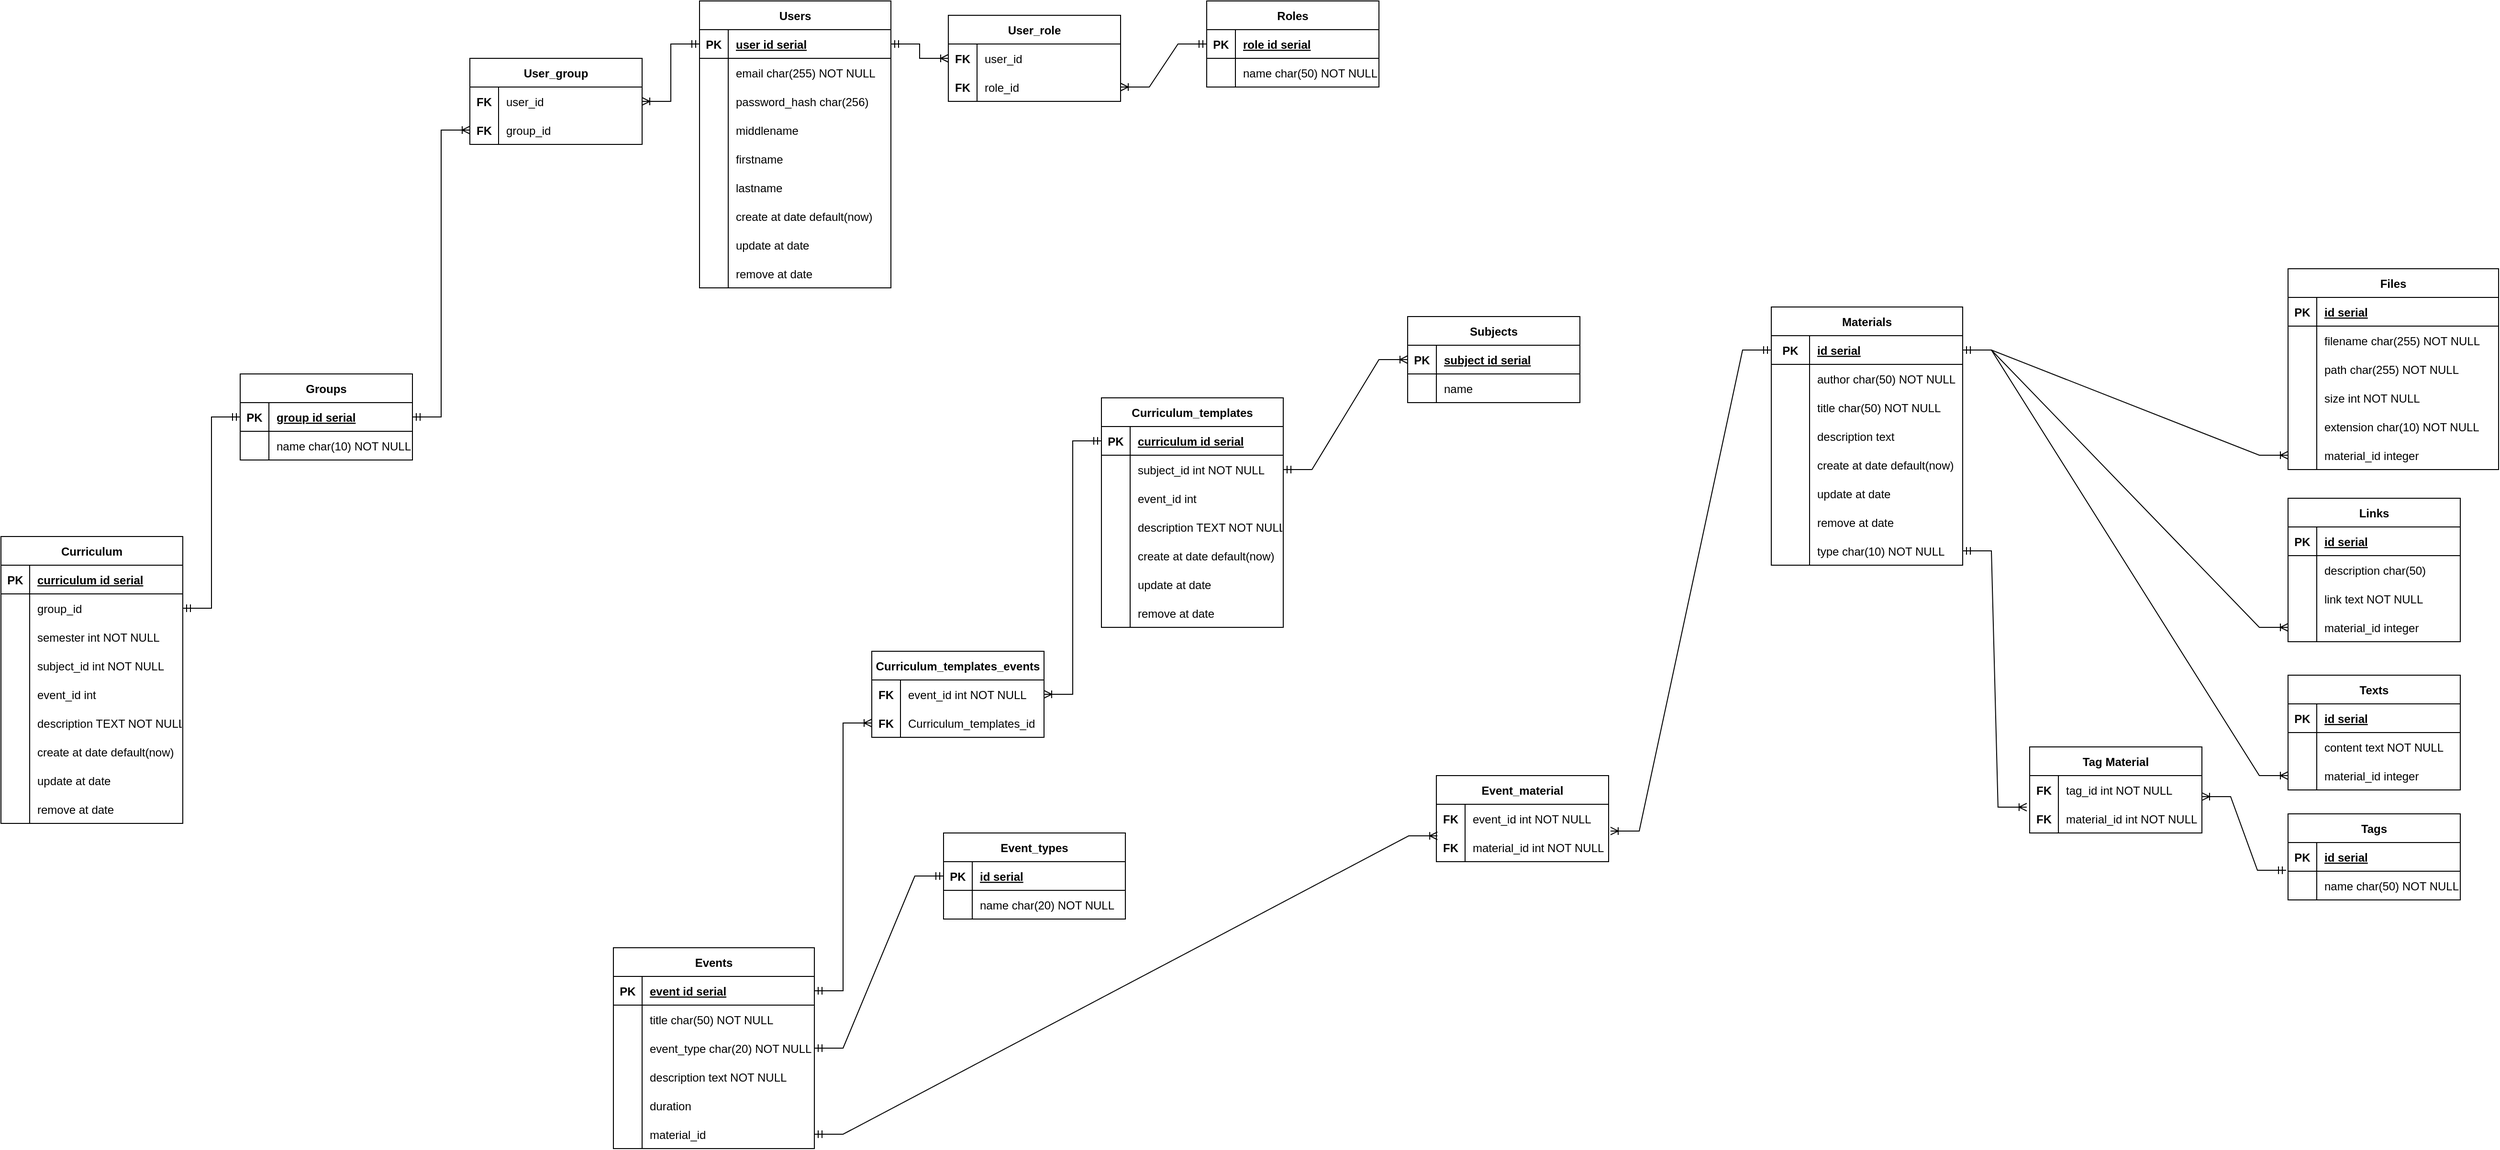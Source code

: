<mxfile version="20.8.23" type="github">
  <diagram id="R2lEEEUBdFMjLlhIrx00" name="Page-1">
    <mxGraphModel dx="3231" dy="824" grid="1" gridSize="10" guides="1" tooltips="1" connect="1" arrows="1" fold="1" page="1" pageScale="1" pageWidth="900" pageHeight="1600" math="0" shadow="0" extFonts="Permanent Marker^https://fonts.googleapis.com/css?family=Permanent+Marker">
      <root>
        <mxCell id="0" />
        <mxCell id="1" parent="0" />
        <mxCell id="fjrTSb9VEVVfps915nhc-37" value="Materials" style="shape=table;startSize=30;container=1;collapsible=1;childLayout=tableLayout;fixedRows=1;rowLines=0;fontStyle=1;align=center;resizeLast=1;" parent="1" vertex="1">
          <mxGeometry x="60" y="490" width="200" height="270" as="geometry" />
        </mxCell>
        <mxCell id="fjrTSb9VEVVfps915nhc-38" value="" style="shape=tableRow;horizontal=0;startSize=0;swimlaneHead=0;swimlaneBody=0;fillColor=none;collapsible=0;dropTarget=0;points=[[0,0.5],[1,0.5]];portConstraint=eastwest;top=0;left=0;right=0;bottom=1;" parent="fjrTSb9VEVVfps915nhc-37" vertex="1">
          <mxGeometry y="30" width="200" height="30" as="geometry" />
        </mxCell>
        <mxCell id="fjrTSb9VEVVfps915nhc-39" value="PK" style="shape=partialRectangle;connectable=0;fillColor=none;top=0;left=0;bottom=0;right=0;fontStyle=1;overflow=hidden;" parent="fjrTSb9VEVVfps915nhc-38" vertex="1">
          <mxGeometry width="40" height="30" as="geometry">
            <mxRectangle width="40" height="30" as="alternateBounds" />
          </mxGeometry>
        </mxCell>
        <mxCell id="fjrTSb9VEVVfps915nhc-40" value="id serial" style="shape=partialRectangle;connectable=0;fillColor=none;top=0;left=0;bottom=0;right=0;align=left;spacingLeft=6;fontStyle=5;overflow=hidden;" parent="fjrTSb9VEVVfps915nhc-38" vertex="1">
          <mxGeometry x="40" width="160" height="30" as="geometry">
            <mxRectangle width="160" height="30" as="alternateBounds" />
          </mxGeometry>
        </mxCell>
        <mxCell id="fjrTSb9VEVVfps915nhc-41" value="" style="shape=tableRow;horizontal=0;startSize=0;swimlaneHead=0;swimlaneBody=0;fillColor=none;collapsible=0;dropTarget=0;points=[[0,0.5],[1,0.5]];portConstraint=eastwest;top=0;left=0;right=0;bottom=0;" parent="fjrTSb9VEVVfps915nhc-37" vertex="1">
          <mxGeometry y="60" width="200" height="30" as="geometry" />
        </mxCell>
        <mxCell id="fjrTSb9VEVVfps915nhc-42" value="" style="shape=partialRectangle;connectable=0;fillColor=none;top=0;left=0;bottom=0;right=0;editable=1;overflow=hidden;" parent="fjrTSb9VEVVfps915nhc-41" vertex="1">
          <mxGeometry width="40" height="30" as="geometry">
            <mxRectangle width="40" height="30" as="alternateBounds" />
          </mxGeometry>
        </mxCell>
        <mxCell id="fjrTSb9VEVVfps915nhc-43" value="author char(50) NOT NULL" style="shape=partialRectangle;connectable=0;fillColor=none;top=0;left=0;bottom=0;right=0;align=left;spacingLeft=6;overflow=hidden;" parent="fjrTSb9VEVVfps915nhc-41" vertex="1">
          <mxGeometry x="40" width="160" height="30" as="geometry">
            <mxRectangle width="160" height="30" as="alternateBounds" />
          </mxGeometry>
        </mxCell>
        <mxCell id="fjrTSb9VEVVfps915nhc-44" value="" style="shape=tableRow;horizontal=0;startSize=0;swimlaneHead=0;swimlaneBody=0;fillColor=none;collapsible=0;dropTarget=0;points=[[0,0.5],[1,0.5]];portConstraint=eastwest;top=0;left=0;right=0;bottom=0;" parent="fjrTSb9VEVVfps915nhc-37" vertex="1">
          <mxGeometry y="90" width="200" height="30" as="geometry" />
        </mxCell>
        <mxCell id="fjrTSb9VEVVfps915nhc-45" value="" style="shape=partialRectangle;connectable=0;fillColor=none;top=0;left=0;bottom=0;right=0;editable=1;overflow=hidden;" parent="fjrTSb9VEVVfps915nhc-44" vertex="1">
          <mxGeometry width="40" height="30" as="geometry">
            <mxRectangle width="40" height="30" as="alternateBounds" />
          </mxGeometry>
        </mxCell>
        <mxCell id="fjrTSb9VEVVfps915nhc-46" value="title char(50) NOT NULL" style="shape=partialRectangle;connectable=0;fillColor=none;top=0;left=0;bottom=0;right=0;align=left;spacingLeft=6;overflow=hidden;" parent="fjrTSb9VEVVfps915nhc-44" vertex="1">
          <mxGeometry x="40" width="160" height="30" as="geometry">
            <mxRectangle width="160" height="30" as="alternateBounds" />
          </mxGeometry>
        </mxCell>
        <mxCell id="fjrTSb9VEVVfps915nhc-47" value="" style="shape=tableRow;horizontal=0;startSize=0;swimlaneHead=0;swimlaneBody=0;fillColor=none;collapsible=0;dropTarget=0;points=[[0,0.5],[1,0.5]];portConstraint=eastwest;top=0;left=0;right=0;bottom=0;" parent="fjrTSb9VEVVfps915nhc-37" vertex="1">
          <mxGeometry y="120" width="200" height="30" as="geometry" />
        </mxCell>
        <mxCell id="fjrTSb9VEVVfps915nhc-48" value="" style="shape=partialRectangle;connectable=0;fillColor=none;top=0;left=0;bottom=0;right=0;editable=1;overflow=hidden;" parent="fjrTSb9VEVVfps915nhc-47" vertex="1">
          <mxGeometry width="40" height="30" as="geometry">
            <mxRectangle width="40" height="30" as="alternateBounds" />
          </mxGeometry>
        </mxCell>
        <mxCell id="fjrTSb9VEVVfps915nhc-49" value="description text" style="shape=partialRectangle;connectable=0;fillColor=none;top=0;left=0;bottom=0;right=0;align=left;spacingLeft=6;overflow=hidden;" parent="fjrTSb9VEVVfps915nhc-47" vertex="1">
          <mxGeometry x="40" width="160" height="30" as="geometry">
            <mxRectangle width="160" height="30" as="alternateBounds" />
          </mxGeometry>
        </mxCell>
        <mxCell id="fjrTSb9VEVVfps915nhc-50" value="" style="shape=tableRow;horizontal=0;startSize=0;swimlaneHead=0;swimlaneBody=0;fillColor=none;collapsible=0;dropTarget=0;points=[[0,0.5],[1,0.5]];portConstraint=eastwest;top=0;left=0;right=0;bottom=0;" parent="fjrTSb9VEVVfps915nhc-37" vertex="1">
          <mxGeometry y="150" width="200" height="30" as="geometry" />
        </mxCell>
        <mxCell id="fjrTSb9VEVVfps915nhc-51" value="" style="shape=partialRectangle;connectable=0;fillColor=none;top=0;left=0;bottom=0;right=0;editable=1;overflow=hidden;" parent="fjrTSb9VEVVfps915nhc-50" vertex="1">
          <mxGeometry width="40" height="30" as="geometry">
            <mxRectangle width="40" height="30" as="alternateBounds" />
          </mxGeometry>
        </mxCell>
        <mxCell id="fjrTSb9VEVVfps915nhc-52" value="create at date default(now)" style="shape=partialRectangle;connectable=0;fillColor=none;top=0;left=0;bottom=0;right=0;align=left;spacingLeft=6;overflow=hidden;" parent="fjrTSb9VEVVfps915nhc-50" vertex="1">
          <mxGeometry x="40" width="160" height="30" as="geometry">
            <mxRectangle width="160" height="30" as="alternateBounds" />
          </mxGeometry>
        </mxCell>
        <mxCell id="fjrTSb9VEVVfps915nhc-53" value="" style="shape=tableRow;horizontal=0;startSize=0;swimlaneHead=0;swimlaneBody=0;fillColor=none;collapsible=0;dropTarget=0;points=[[0,0.5],[1,0.5]];portConstraint=eastwest;top=0;left=0;right=0;bottom=0;" parent="fjrTSb9VEVVfps915nhc-37" vertex="1">
          <mxGeometry y="180" width="200" height="30" as="geometry" />
        </mxCell>
        <mxCell id="fjrTSb9VEVVfps915nhc-54" value="" style="shape=partialRectangle;connectable=0;fillColor=none;top=0;left=0;bottom=0;right=0;editable=1;overflow=hidden;" parent="fjrTSb9VEVVfps915nhc-53" vertex="1">
          <mxGeometry width="40" height="30" as="geometry">
            <mxRectangle width="40" height="30" as="alternateBounds" />
          </mxGeometry>
        </mxCell>
        <mxCell id="fjrTSb9VEVVfps915nhc-55" value="update at date " style="shape=partialRectangle;connectable=0;fillColor=none;top=0;left=0;bottom=0;right=0;align=left;spacingLeft=6;overflow=hidden;" parent="fjrTSb9VEVVfps915nhc-53" vertex="1">
          <mxGeometry x="40" width="160" height="30" as="geometry">
            <mxRectangle width="160" height="30" as="alternateBounds" />
          </mxGeometry>
        </mxCell>
        <mxCell id="fjrTSb9VEVVfps915nhc-56" value="" style="shape=tableRow;horizontal=0;startSize=0;swimlaneHead=0;swimlaneBody=0;fillColor=none;collapsible=0;dropTarget=0;points=[[0,0.5],[1,0.5]];portConstraint=eastwest;top=0;left=0;right=0;bottom=0;" parent="fjrTSb9VEVVfps915nhc-37" vertex="1">
          <mxGeometry y="210" width="200" height="30" as="geometry" />
        </mxCell>
        <mxCell id="fjrTSb9VEVVfps915nhc-57" value="" style="shape=partialRectangle;connectable=0;fillColor=none;top=0;left=0;bottom=0;right=0;editable=1;overflow=hidden;" parent="fjrTSb9VEVVfps915nhc-56" vertex="1">
          <mxGeometry width="40" height="30" as="geometry">
            <mxRectangle width="40" height="30" as="alternateBounds" />
          </mxGeometry>
        </mxCell>
        <mxCell id="fjrTSb9VEVVfps915nhc-58" value="remove at date" style="shape=partialRectangle;connectable=0;fillColor=none;top=0;left=0;bottom=0;right=0;align=left;spacingLeft=6;overflow=hidden;" parent="fjrTSb9VEVVfps915nhc-56" vertex="1">
          <mxGeometry x="40" width="160" height="30" as="geometry">
            <mxRectangle width="160" height="30" as="alternateBounds" />
          </mxGeometry>
        </mxCell>
        <mxCell id="fjrTSb9VEVVfps915nhc-59" value="" style="shape=tableRow;horizontal=0;startSize=0;swimlaneHead=0;swimlaneBody=0;fillColor=none;collapsible=0;dropTarget=0;points=[[0,0.5],[1,0.5]];portConstraint=eastwest;top=0;left=0;right=0;bottom=0;" parent="fjrTSb9VEVVfps915nhc-37" vertex="1">
          <mxGeometry y="240" width="200" height="30" as="geometry" />
        </mxCell>
        <mxCell id="fjrTSb9VEVVfps915nhc-60" value="" style="shape=partialRectangle;connectable=0;fillColor=none;top=0;left=0;bottom=0;right=0;editable=1;overflow=hidden;" parent="fjrTSb9VEVVfps915nhc-59" vertex="1">
          <mxGeometry width="40" height="30" as="geometry">
            <mxRectangle width="40" height="30" as="alternateBounds" />
          </mxGeometry>
        </mxCell>
        <mxCell id="fjrTSb9VEVVfps915nhc-61" value="type char(10) NOT NULL" style="shape=partialRectangle;connectable=0;fillColor=none;top=0;left=0;bottom=0;right=0;align=left;spacingLeft=6;overflow=hidden;" parent="fjrTSb9VEVVfps915nhc-59" vertex="1">
          <mxGeometry x="40" width="160" height="30" as="geometry">
            <mxRectangle width="160" height="30" as="alternateBounds" />
          </mxGeometry>
        </mxCell>
        <mxCell id="fjrTSb9VEVVfps915nhc-65" value="Files" style="shape=table;startSize=30;container=1;collapsible=1;childLayout=tableLayout;fixedRows=1;rowLines=0;fontStyle=1;align=center;resizeLast=1;" parent="1" vertex="1">
          <mxGeometry x="600" y="450" width="220" height="210" as="geometry" />
        </mxCell>
        <mxCell id="fjrTSb9VEVVfps915nhc-66" value="" style="shape=tableRow;horizontal=0;startSize=0;swimlaneHead=0;swimlaneBody=0;fillColor=none;collapsible=0;dropTarget=0;points=[[0,0.5],[1,0.5]];portConstraint=eastwest;top=0;left=0;right=0;bottom=1;" parent="fjrTSb9VEVVfps915nhc-65" vertex="1">
          <mxGeometry y="30" width="220" height="30" as="geometry" />
        </mxCell>
        <mxCell id="fjrTSb9VEVVfps915nhc-67" value="PK" style="shape=partialRectangle;connectable=0;fillColor=none;top=0;left=0;bottom=0;right=0;fontStyle=1;overflow=hidden;" parent="fjrTSb9VEVVfps915nhc-66" vertex="1">
          <mxGeometry width="30" height="30" as="geometry">
            <mxRectangle width="30" height="30" as="alternateBounds" />
          </mxGeometry>
        </mxCell>
        <mxCell id="fjrTSb9VEVVfps915nhc-68" value="id serial" style="shape=partialRectangle;connectable=0;fillColor=none;top=0;left=0;bottom=0;right=0;align=left;spacingLeft=6;fontStyle=5;overflow=hidden;" parent="fjrTSb9VEVVfps915nhc-66" vertex="1">
          <mxGeometry x="30" width="190" height="30" as="geometry">
            <mxRectangle width="190" height="30" as="alternateBounds" />
          </mxGeometry>
        </mxCell>
        <mxCell id="fjrTSb9VEVVfps915nhc-69" value="" style="shape=tableRow;horizontal=0;startSize=0;swimlaneHead=0;swimlaneBody=0;fillColor=none;collapsible=0;dropTarget=0;points=[[0,0.5],[1,0.5]];portConstraint=eastwest;top=0;left=0;right=0;bottom=0;" parent="fjrTSb9VEVVfps915nhc-65" vertex="1">
          <mxGeometry y="60" width="220" height="30" as="geometry" />
        </mxCell>
        <mxCell id="fjrTSb9VEVVfps915nhc-70" value="" style="shape=partialRectangle;connectable=0;fillColor=none;top=0;left=0;bottom=0;right=0;editable=1;overflow=hidden;" parent="fjrTSb9VEVVfps915nhc-69" vertex="1">
          <mxGeometry width="30" height="30" as="geometry">
            <mxRectangle width="30" height="30" as="alternateBounds" />
          </mxGeometry>
        </mxCell>
        <mxCell id="fjrTSb9VEVVfps915nhc-71" value="filename char(255) NOT NULL" style="shape=partialRectangle;connectable=0;fillColor=none;top=0;left=0;bottom=0;right=0;align=left;spacingLeft=6;overflow=hidden;" parent="fjrTSb9VEVVfps915nhc-69" vertex="1">
          <mxGeometry x="30" width="190" height="30" as="geometry">
            <mxRectangle width="190" height="30" as="alternateBounds" />
          </mxGeometry>
        </mxCell>
        <mxCell id="fjrTSb9VEVVfps915nhc-72" value="" style="shape=tableRow;horizontal=0;startSize=0;swimlaneHead=0;swimlaneBody=0;fillColor=none;collapsible=0;dropTarget=0;points=[[0,0.5],[1,0.5]];portConstraint=eastwest;top=0;left=0;right=0;bottom=0;" parent="fjrTSb9VEVVfps915nhc-65" vertex="1">
          <mxGeometry y="90" width="220" height="30" as="geometry" />
        </mxCell>
        <mxCell id="fjrTSb9VEVVfps915nhc-73" value="" style="shape=partialRectangle;connectable=0;fillColor=none;top=0;left=0;bottom=0;right=0;editable=1;overflow=hidden;" parent="fjrTSb9VEVVfps915nhc-72" vertex="1">
          <mxGeometry width="30" height="30" as="geometry">
            <mxRectangle width="30" height="30" as="alternateBounds" />
          </mxGeometry>
        </mxCell>
        <mxCell id="fjrTSb9VEVVfps915nhc-74" value="path char(255) NOT NULL" style="shape=partialRectangle;connectable=0;fillColor=none;top=0;left=0;bottom=0;right=0;align=left;spacingLeft=6;overflow=hidden;" parent="fjrTSb9VEVVfps915nhc-72" vertex="1">
          <mxGeometry x="30" width="190" height="30" as="geometry">
            <mxRectangle width="190" height="30" as="alternateBounds" />
          </mxGeometry>
        </mxCell>
        <mxCell id="fjrTSb9VEVVfps915nhc-75" value="" style="shape=tableRow;horizontal=0;startSize=0;swimlaneHead=0;swimlaneBody=0;fillColor=none;collapsible=0;dropTarget=0;points=[[0,0.5],[1,0.5]];portConstraint=eastwest;top=0;left=0;right=0;bottom=0;" parent="fjrTSb9VEVVfps915nhc-65" vertex="1">
          <mxGeometry y="120" width="220" height="30" as="geometry" />
        </mxCell>
        <mxCell id="fjrTSb9VEVVfps915nhc-76" value="" style="shape=partialRectangle;connectable=0;fillColor=none;top=0;left=0;bottom=0;right=0;editable=1;overflow=hidden;" parent="fjrTSb9VEVVfps915nhc-75" vertex="1">
          <mxGeometry width="30" height="30" as="geometry">
            <mxRectangle width="30" height="30" as="alternateBounds" />
          </mxGeometry>
        </mxCell>
        <mxCell id="fjrTSb9VEVVfps915nhc-77" value="size int NOT NULL" style="shape=partialRectangle;connectable=0;fillColor=none;top=0;left=0;bottom=0;right=0;align=left;spacingLeft=6;overflow=hidden;" parent="fjrTSb9VEVVfps915nhc-75" vertex="1">
          <mxGeometry x="30" width="190" height="30" as="geometry">
            <mxRectangle width="190" height="30" as="alternateBounds" />
          </mxGeometry>
        </mxCell>
        <mxCell id="fjrTSb9VEVVfps915nhc-91" value="" style="shape=tableRow;horizontal=0;startSize=0;swimlaneHead=0;swimlaneBody=0;fillColor=none;collapsible=0;dropTarget=0;points=[[0,0.5],[1,0.5]];portConstraint=eastwest;top=0;left=0;right=0;bottom=0;" parent="fjrTSb9VEVVfps915nhc-65" vertex="1">
          <mxGeometry y="150" width="220" height="30" as="geometry" />
        </mxCell>
        <mxCell id="fjrTSb9VEVVfps915nhc-92" value="" style="shape=partialRectangle;connectable=0;fillColor=none;top=0;left=0;bottom=0;right=0;editable=1;overflow=hidden;" parent="fjrTSb9VEVVfps915nhc-91" vertex="1">
          <mxGeometry width="30" height="30" as="geometry">
            <mxRectangle width="30" height="30" as="alternateBounds" />
          </mxGeometry>
        </mxCell>
        <mxCell id="fjrTSb9VEVVfps915nhc-93" value="extension char(10) NOT NULL" style="shape=partialRectangle;connectable=0;fillColor=none;top=0;left=0;bottom=0;right=0;align=left;spacingLeft=6;overflow=hidden;" parent="fjrTSb9VEVVfps915nhc-91" vertex="1">
          <mxGeometry x="30" width="190" height="30" as="geometry">
            <mxRectangle width="190" height="30" as="alternateBounds" />
          </mxGeometry>
        </mxCell>
        <mxCell id="JoeMQPKxLkEdUFTljU-F-1" value="" style="shape=tableRow;horizontal=0;startSize=0;swimlaneHead=0;swimlaneBody=0;fillColor=none;collapsible=0;dropTarget=0;points=[[0,0.5],[1,0.5]];portConstraint=eastwest;top=0;left=0;right=0;bottom=0;" vertex="1" parent="fjrTSb9VEVVfps915nhc-65">
          <mxGeometry y="180" width="220" height="30" as="geometry" />
        </mxCell>
        <mxCell id="JoeMQPKxLkEdUFTljU-F-2" value="" style="shape=partialRectangle;connectable=0;fillColor=none;top=0;left=0;bottom=0;right=0;editable=1;overflow=hidden;" vertex="1" parent="JoeMQPKxLkEdUFTljU-F-1">
          <mxGeometry width="30" height="30" as="geometry">
            <mxRectangle width="30" height="30" as="alternateBounds" />
          </mxGeometry>
        </mxCell>
        <mxCell id="JoeMQPKxLkEdUFTljU-F-3" value="material_id integer" style="shape=partialRectangle;connectable=0;fillColor=none;top=0;left=0;bottom=0;right=0;align=left;spacingLeft=6;overflow=hidden;" vertex="1" parent="JoeMQPKxLkEdUFTljU-F-1">
          <mxGeometry x="30" width="190" height="30" as="geometry">
            <mxRectangle width="190" height="30" as="alternateBounds" />
          </mxGeometry>
        </mxCell>
        <mxCell id="fjrTSb9VEVVfps915nhc-94" value="Links" style="shape=table;startSize=30;container=1;collapsible=1;childLayout=tableLayout;fixedRows=1;rowLines=0;fontStyle=1;align=center;resizeLast=1;" parent="1" vertex="1">
          <mxGeometry x="600" y="690" width="180" height="150" as="geometry" />
        </mxCell>
        <mxCell id="fjrTSb9VEVVfps915nhc-95" value="" style="shape=tableRow;horizontal=0;startSize=0;swimlaneHead=0;swimlaneBody=0;fillColor=none;collapsible=0;dropTarget=0;points=[[0,0.5],[1,0.5]];portConstraint=eastwest;top=0;left=0;right=0;bottom=1;" parent="fjrTSb9VEVVfps915nhc-94" vertex="1">
          <mxGeometry y="30" width="180" height="30" as="geometry" />
        </mxCell>
        <mxCell id="fjrTSb9VEVVfps915nhc-96" value="PK" style="shape=partialRectangle;connectable=0;fillColor=none;top=0;left=0;bottom=0;right=0;fontStyle=1;overflow=hidden;" parent="fjrTSb9VEVVfps915nhc-95" vertex="1">
          <mxGeometry width="30" height="30" as="geometry">
            <mxRectangle width="30" height="30" as="alternateBounds" />
          </mxGeometry>
        </mxCell>
        <mxCell id="fjrTSb9VEVVfps915nhc-97" value="id serial" style="shape=partialRectangle;connectable=0;fillColor=none;top=0;left=0;bottom=0;right=0;align=left;spacingLeft=6;fontStyle=5;overflow=hidden;" parent="fjrTSb9VEVVfps915nhc-95" vertex="1">
          <mxGeometry x="30" width="150" height="30" as="geometry">
            <mxRectangle width="150" height="30" as="alternateBounds" />
          </mxGeometry>
        </mxCell>
        <mxCell id="fjrTSb9VEVVfps915nhc-98" value="" style="shape=tableRow;horizontal=0;startSize=0;swimlaneHead=0;swimlaneBody=0;fillColor=none;collapsible=0;dropTarget=0;points=[[0,0.5],[1,0.5]];portConstraint=eastwest;top=0;left=0;right=0;bottom=0;" parent="fjrTSb9VEVVfps915nhc-94" vertex="1">
          <mxGeometry y="60" width="180" height="30" as="geometry" />
        </mxCell>
        <mxCell id="fjrTSb9VEVVfps915nhc-99" value="" style="shape=partialRectangle;connectable=0;fillColor=none;top=0;left=0;bottom=0;right=0;editable=1;overflow=hidden;" parent="fjrTSb9VEVVfps915nhc-98" vertex="1">
          <mxGeometry width="30" height="30" as="geometry">
            <mxRectangle width="30" height="30" as="alternateBounds" />
          </mxGeometry>
        </mxCell>
        <mxCell id="fjrTSb9VEVVfps915nhc-100" value="description char(50)" style="shape=partialRectangle;connectable=0;fillColor=none;top=0;left=0;bottom=0;right=0;align=left;spacingLeft=6;overflow=hidden;" parent="fjrTSb9VEVVfps915nhc-98" vertex="1">
          <mxGeometry x="30" width="150" height="30" as="geometry">
            <mxRectangle width="150" height="30" as="alternateBounds" />
          </mxGeometry>
        </mxCell>
        <mxCell id="fjrTSb9VEVVfps915nhc-101" value="" style="shape=tableRow;horizontal=0;startSize=0;swimlaneHead=0;swimlaneBody=0;fillColor=none;collapsible=0;dropTarget=0;points=[[0,0.5],[1,0.5]];portConstraint=eastwest;top=0;left=0;right=0;bottom=0;" parent="fjrTSb9VEVVfps915nhc-94" vertex="1">
          <mxGeometry y="90" width="180" height="30" as="geometry" />
        </mxCell>
        <mxCell id="fjrTSb9VEVVfps915nhc-102" value="" style="shape=partialRectangle;connectable=0;fillColor=none;top=0;left=0;bottom=0;right=0;editable=1;overflow=hidden;" parent="fjrTSb9VEVVfps915nhc-101" vertex="1">
          <mxGeometry width="30" height="30" as="geometry">
            <mxRectangle width="30" height="30" as="alternateBounds" />
          </mxGeometry>
        </mxCell>
        <mxCell id="fjrTSb9VEVVfps915nhc-103" value="link text NOT NULL" style="shape=partialRectangle;connectable=0;fillColor=none;top=0;left=0;bottom=0;right=0;align=left;spacingLeft=6;overflow=hidden;" parent="fjrTSb9VEVVfps915nhc-101" vertex="1">
          <mxGeometry x="30" width="150" height="30" as="geometry">
            <mxRectangle width="150" height="30" as="alternateBounds" />
          </mxGeometry>
        </mxCell>
        <mxCell id="JoeMQPKxLkEdUFTljU-F-4" value="" style="shape=tableRow;horizontal=0;startSize=0;swimlaneHead=0;swimlaneBody=0;fillColor=none;collapsible=0;dropTarget=0;points=[[0,0.5],[1,0.5]];portConstraint=eastwest;top=0;left=0;right=0;bottom=0;" vertex="1" parent="fjrTSb9VEVVfps915nhc-94">
          <mxGeometry y="120" width="180" height="30" as="geometry" />
        </mxCell>
        <mxCell id="JoeMQPKxLkEdUFTljU-F-5" value="" style="shape=partialRectangle;connectable=0;fillColor=none;top=0;left=0;bottom=0;right=0;editable=1;overflow=hidden;" vertex="1" parent="JoeMQPKxLkEdUFTljU-F-4">
          <mxGeometry width="30" height="30" as="geometry">
            <mxRectangle width="30" height="30" as="alternateBounds" />
          </mxGeometry>
        </mxCell>
        <mxCell id="JoeMQPKxLkEdUFTljU-F-6" value="material_id integer" style="shape=partialRectangle;connectable=0;fillColor=none;top=0;left=0;bottom=0;right=0;align=left;spacingLeft=6;overflow=hidden;" vertex="1" parent="JoeMQPKxLkEdUFTljU-F-4">
          <mxGeometry x="30" width="150" height="30" as="geometry">
            <mxRectangle width="150" height="30" as="alternateBounds" />
          </mxGeometry>
        </mxCell>
        <mxCell id="fjrTSb9VEVVfps915nhc-107" value="Texts" style="shape=table;startSize=30;container=1;collapsible=1;childLayout=tableLayout;fixedRows=1;rowLines=0;fontStyle=1;align=center;resizeLast=1;" parent="1" vertex="1">
          <mxGeometry x="600" y="875" width="180" height="120" as="geometry" />
        </mxCell>
        <mxCell id="fjrTSb9VEVVfps915nhc-108" value="" style="shape=tableRow;horizontal=0;startSize=0;swimlaneHead=0;swimlaneBody=0;fillColor=none;collapsible=0;dropTarget=0;points=[[0,0.5],[1,0.5]];portConstraint=eastwest;top=0;left=0;right=0;bottom=1;" parent="fjrTSb9VEVVfps915nhc-107" vertex="1">
          <mxGeometry y="30" width="180" height="30" as="geometry" />
        </mxCell>
        <mxCell id="fjrTSb9VEVVfps915nhc-109" value="PK" style="shape=partialRectangle;connectable=0;fillColor=none;top=0;left=0;bottom=0;right=0;fontStyle=1;overflow=hidden;" parent="fjrTSb9VEVVfps915nhc-108" vertex="1">
          <mxGeometry width="30" height="30" as="geometry">
            <mxRectangle width="30" height="30" as="alternateBounds" />
          </mxGeometry>
        </mxCell>
        <mxCell id="fjrTSb9VEVVfps915nhc-110" value="id serial" style="shape=partialRectangle;connectable=0;fillColor=none;top=0;left=0;bottom=0;right=0;align=left;spacingLeft=6;fontStyle=5;overflow=hidden;" parent="fjrTSb9VEVVfps915nhc-108" vertex="1">
          <mxGeometry x="30" width="150" height="30" as="geometry">
            <mxRectangle width="150" height="30" as="alternateBounds" />
          </mxGeometry>
        </mxCell>
        <mxCell id="fjrTSb9VEVVfps915nhc-111" value="" style="shape=tableRow;horizontal=0;startSize=0;swimlaneHead=0;swimlaneBody=0;fillColor=none;collapsible=0;dropTarget=0;points=[[0,0.5],[1,0.5]];portConstraint=eastwest;top=0;left=0;right=0;bottom=0;" parent="fjrTSb9VEVVfps915nhc-107" vertex="1">
          <mxGeometry y="60" width="180" height="30" as="geometry" />
        </mxCell>
        <mxCell id="fjrTSb9VEVVfps915nhc-112" value="" style="shape=partialRectangle;connectable=0;fillColor=none;top=0;left=0;bottom=0;right=0;editable=1;overflow=hidden;" parent="fjrTSb9VEVVfps915nhc-111" vertex="1">
          <mxGeometry width="30" height="30" as="geometry">
            <mxRectangle width="30" height="30" as="alternateBounds" />
          </mxGeometry>
        </mxCell>
        <mxCell id="fjrTSb9VEVVfps915nhc-113" value="content text NOT NULL" style="shape=partialRectangle;connectable=0;fillColor=none;top=0;left=0;bottom=0;right=0;align=left;spacingLeft=6;overflow=hidden;" parent="fjrTSb9VEVVfps915nhc-111" vertex="1">
          <mxGeometry x="30" width="150" height="30" as="geometry">
            <mxRectangle width="150" height="30" as="alternateBounds" />
          </mxGeometry>
        </mxCell>
        <mxCell id="JoeMQPKxLkEdUFTljU-F-7" value="" style="shape=tableRow;horizontal=0;startSize=0;swimlaneHead=0;swimlaneBody=0;fillColor=none;collapsible=0;dropTarget=0;points=[[0,0.5],[1,0.5]];portConstraint=eastwest;top=0;left=0;right=0;bottom=0;" vertex="1" parent="fjrTSb9VEVVfps915nhc-107">
          <mxGeometry y="90" width="180" height="30" as="geometry" />
        </mxCell>
        <mxCell id="JoeMQPKxLkEdUFTljU-F-8" value="" style="shape=partialRectangle;connectable=0;fillColor=none;top=0;left=0;bottom=0;right=0;editable=1;overflow=hidden;" vertex="1" parent="JoeMQPKxLkEdUFTljU-F-7">
          <mxGeometry width="30" height="30" as="geometry">
            <mxRectangle width="30" height="30" as="alternateBounds" />
          </mxGeometry>
        </mxCell>
        <mxCell id="JoeMQPKxLkEdUFTljU-F-9" value="material_id integer" style="shape=partialRectangle;connectable=0;fillColor=none;top=0;left=0;bottom=0;right=0;align=left;spacingLeft=6;overflow=hidden;" vertex="1" parent="JoeMQPKxLkEdUFTljU-F-7">
          <mxGeometry x="30" width="150" height="30" as="geometry">
            <mxRectangle width="150" height="30" as="alternateBounds" />
          </mxGeometry>
        </mxCell>
        <mxCell id="fjrTSb9VEVVfps915nhc-120" value="Tags" style="shape=table;startSize=30;container=1;collapsible=1;childLayout=tableLayout;fixedRows=1;rowLines=0;fontStyle=1;align=center;resizeLast=1;" parent="1" vertex="1">
          <mxGeometry x="600" y="1020" width="180" height="90" as="geometry" />
        </mxCell>
        <mxCell id="fjrTSb9VEVVfps915nhc-121" value="" style="shape=tableRow;horizontal=0;startSize=0;swimlaneHead=0;swimlaneBody=0;fillColor=none;collapsible=0;dropTarget=0;points=[[0,0.5],[1,0.5]];portConstraint=eastwest;top=0;left=0;right=0;bottom=1;" parent="fjrTSb9VEVVfps915nhc-120" vertex="1">
          <mxGeometry y="30" width="180" height="30" as="geometry" />
        </mxCell>
        <mxCell id="fjrTSb9VEVVfps915nhc-122" value="PK" style="shape=partialRectangle;connectable=0;fillColor=none;top=0;left=0;bottom=0;right=0;fontStyle=1;overflow=hidden;" parent="fjrTSb9VEVVfps915nhc-121" vertex="1">
          <mxGeometry width="30" height="30" as="geometry">
            <mxRectangle width="30" height="30" as="alternateBounds" />
          </mxGeometry>
        </mxCell>
        <mxCell id="fjrTSb9VEVVfps915nhc-123" value="id serial" style="shape=partialRectangle;connectable=0;fillColor=none;top=0;left=0;bottom=0;right=0;align=left;spacingLeft=6;fontStyle=5;overflow=hidden;" parent="fjrTSb9VEVVfps915nhc-121" vertex="1">
          <mxGeometry x="30" width="150" height="30" as="geometry">
            <mxRectangle width="150" height="30" as="alternateBounds" />
          </mxGeometry>
        </mxCell>
        <mxCell id="fjrTSb9VEVVfps915nhc-124" value="" style="shape=tableRow;horizontal=0;startSize=0;swimlaneHead=0;swimlaneBody=0;fillColor=none;collapsible=0;dropTarget=0;points=[[0,0.5],[1,0.5]];portConstraint=eastwest;top=0;left=0;right=0;bottom=0;" parent="fjrTSb9VEVVfps915nhc-120" vertex="1">
          <mxGeometry y="60" width="180" height="30" as="geometry" />
        </mxCell>
        <mxCell id="fjrTSb9VEVVfps915nhc-125" value="" style="shape=partialRectangle;connectable=0;fillColor=none;top=0;left=0;bottom=0;right=0;editable=1;overflow=hidden;" parent="fjrTSb9VEVVfps915nhc-124" vertex="1">
          <mxGeometry width="30" height="30" as="geometry">
            <mxRectangle width="30" height="30" as="alternateBounds" />
          </mxGeometry>
        </mxCell>
        <mxCell id="fjrTSb9VEVVfps915nhc-126" value="name char(50) NOT NULL" style="shape=partialRectangle;connectable=0;fillColor=none;top=0;left=0;bottom=0;right=0;align=left;spacingLeft=6;overflow=hidden;" parent="fjrTSb9VEVVfps915nhc-124" vertex="1">
          <mxGeometry x="30" width="150" height="30" as="geometry">
            <mxRectangle width="150" height="30" as="alternateBounds" />
          </mxGeometry>
        </mxCell>
        <mxCell id="fjrTSb9VEVVfps915nhc-133" value="Tag Material" style="shape=table;startSize=30;container=1;collapsible=1;childLayout=tableLayout;fixedRows=1;rowLines=0;fontStyle=1;align=center;resizeLast=1;" parent="1" vertex="1">
          <mxGeometry x="330" y="950" width="180" height="90" as="geometry" />
        </mxCell>
        <mxCell id="fjrTSb9VEVVfps915nhc-137" value="" style="shape=tableRow;horizontal=0;startSize=0;swimlaneHead=0;swimlaneBody=0;fillColor=none;collapsible=0;dropTarget=0;points=[[0,0.5],[1,0.5]];portConstraint=eastwest;top=0;left=0;right=0;bottom=0;" parent="fjrTSb9VEVVfps915nhc-133" vertex="1">
          <mxGeometry y="30" width="180" height="30" as="geometry" />
        </mxCell>
        <mxCell id="fjrTSb9VEVVfps915nhc-138" value="FK" style="shape=partialRectangle;connectable=0;fillColor=none;top=0;left=0;bottom=0;right=0;editable=1;overflow=hidden;fontStyle=1" parent="fjrTSb9VEVVfps915nhc-137" vertex="1">
          <mxGeometry width="30" height="30" as="geometry">
            <mxRectangle width="30" height="30" as="alternateBounds" />
          </mxGeometry>
        </mxCell>
        <mxCell id="fjrTSb9VEVVfps915nhc-139" value="tag_id int NOT NULL" style="shape=partialRectangle;connectable=0;fillColor=none;top=0;left=0;bottom=0;right=0;align=left;spacingLeft=6;overflow=hidden;" parent="fjrTSb9VEVVfps915nhc-137" vertex="1">
          <mxGeometry x="30" width="150" height="30" as="geometry">
            <mxRectangle width="150" height="30" as="alternateBounds" />
          </mxGeometry>
        </mxCell>
        <mxCell id="fjrTSb9VEVVfps915nhc-140" value="" style="shape=tableRow;horizontal=0;startSize=0;swimlaneHead=0;swimlaneBody=0;fillColor=none;collapsible=0;dropTarget=0;points=[[0,0.5],[1,0.5]];portConstraint=eastwest;top=0;left=0;right=0;bottom=0;" parent="fjrTSb9VEVVfps915nhc-133" vertex="1">
          <mxGeometry y="60" width="180" height="30" as="geometry" />
        </mxCell>
        <mxCell id="fjrTSb9VEVVfps915nhc-141" value="FK" style="shape=partialRectangle;connectable=0;fillColor=none;top=0;left=0;bottom=0;right=0;editable=1;overflow=hidden;fontStyle=1" parent="fjrTSb9VEVVfps915nhc-140" vertex="1">
          <mxGeometry width="30" height="30" as="geometry">
            <mxRectangle width="30" height="30" as="alternateBounds" />
          </mxGeometry>
        </mxCell>
        <mxCell id="fjrTSb9VEVVfps915nhc-142" value="material_id int NOT NULL" style="shape=partialRectangle;connectable=0;fillColor=none;top=0;left=0;bottom=0;right=0;align=left;spacingLeft=6;overflow=hidden;" parent="fjrTSb9VEVVfps915nhc-140" vertex="1">
          <mxGeometry x="30" width="150" height="30" as="geometry">
            <mxRectangle width="150" height="30" as="alternateBounds" />
          </mxGeometry>
        </mxCell>
        <mxCell id="fjrTSb9VEVVfps915nhc-151" value="Curriculum_templates" style="shape=table;startSize=30;container=1;collapsible=1;childLayout=tableLayout;fixedRows=1;rowLines=0;fontStyle=1;align=center;resizeLast=1;" parent="1" vertex="1">
          <mxGeometry x="-640" y="585" width="190" height="240" as="geometry" />
        </mxCell>
        <mxCell id="fjrTSb9VEVVfps915nhc-152" value="" style="shape=tableRow;horizontal=0;startSize=0;swimlaneHead=0;swimlaneBody=0;fillColor=none;collapsible=0;dropTarget=0;points=[[0,0.5],[1,0.5]];portConstraint=eastwest;top=0;left=0;right=0;bottom=1;" parent="fjrTSb9VEVVfps915nhc-151" vertex="1">
          <mxGeometry y="30" width="190" height="30" as="geometry" />
        </mxCell>
        <mxCell id="fjrTSb9VEVVfps915nhc-153" value="PK" style="shape=partialRectangle;connectable=0;fillColor=none;top=0;left=0;bottom=0;right=0;fontStyle=1;overflow=hidden;" parent="fjrTSb9VEVVfps915nhc-152" vertex="1">
          <mxGeometry width="30" height="30" as="geometry">
            <mxRectangle width="30" height="30" as="alternateBounds" />
          </mxGeometry>
        </mxCell>
        <mxCell id="fjrTSb9VEVVfps915nhc-154" value="curriculum id serial" style="shape=partialRectangle;connectable=0;fillColor=none;top=0;left=0;bottom=0;right=0;align=left;spacingLeft=6;fontStyle=5;overflow=hidden;" parent="fjrTSb9VEVVfps915nhc-152" vertex="1">
          <mxGeometry x="30" width="160" height="30" as="geometry">
            <mxRectangle width="160" height="30" as="alternateBounds" />
          </mxGeometry>
        </mxCell>
        <mxCell id="fjrTSb9VEVVfps915nhc-155" value="" style="shape=tableRow;horizontal=0;startSize=0;swimlaneHead=0;swimlaneBody=0;fillColor=none;collapsible=0;dropTarget=0;points=[[0,0.5],[1,0.5]];portConstraint=eastwest;top=0;left=0;right=0;bottom=0;" parent="fjrTSb9VEVVfps915nhc-151" vertex="1">
          <mxGeometry y="60" width="190" height="30" as="geometry" />
        </mxCell>
        <mxCell id="fjrTSb9VEVVfps915nhc-156" value="" style="shape=partialRectangle;connectable=0;fillColor=none;top=0;left=0;bottom=0;right=0;editable=1;overflow=hidden;" parent="fjrTSb9VEVVfps915nhc-155" vertex="1">
          <mxGeometry width="30" height="30" as="geometry">
            <mxRectangle width="30" height="30" as="alternateBounds" />
          </mxGeometry>
        </mxCell>
        <mxCell id="fjrTSb9VEVVfps915nhc-157" value="subject_id int NOT NULL" style="shape=partialRectangle;connectable=0;fillColor=none;top=0;left=0;bottom=0;right=0;align=left;spacingLeft=6;overflow=hidden;" parent="fjrTSb9VEVVfps915nhc-155" vertex="1">
          <mxGeometry x="30" width="160" height="30" as="geometry">
            <mxRectangle width="160" height="30" as="alternateBounds" />
          </mxGeometry>
        </mxCell>
        <mxCell id="fjrTSb9VEVVfps915nhc-158" value="" style="shape=tableRow;horizontal=0;startSize=0;swimlaneHead=0;swimlaneBody=0;fillColor=none;collapsible=0;dropTarget=0;points=[[0,0.5],[1,0.5]];portConstraint=eastwest;top=0;left=0;right=0;bottom=0;" parent="fjrTSb9VEVVfps915nhc-151" vertex="1">
          <mxGeometry y="90" width="190" height="30" as="geometry" />
        </mxCell>
        <mxCell id="fjrTSb9VEVVfps915nhc-159" value="" style="shape=partialRectangle;connectable=0;fillColor=none;top=0;left=0;bottom=0;right=0;editable=1;overflow=hidden;" parent="fjrTSb9VEVVfps915nhc-158" vertex="1">
          <mxGeometry width="30" height="30" as="geometry">
            <mxRectangle width="30" height="30" as="alternateBounds" />
          </mxGeometry>
        </mxCell>
        <mxCell id="fjrTSb9VEVVfps915nhc-160" value="event_id int" style="shape=partialRectangle;connectable=0;fillColor=none;top=0;left=0;bottom=0;right=0;align=left;spacingLeft=6;overflow=hidden;" parent="fjrTSb9VEVVfps915nhc-158" vertex="1">
          <mxGeometry x="30" width="160" height="30" as="geometry">
            <mxRectangle width="160" height="30" as="alternateBounds" />
          </mxGeometry>
        </mxCell>
        <mxCell id="fjrTSb9VEVVfps915nhc-161" value="" style="shape=tableRow;horizontal=0;startSize=0;swimlaneHead=0;swimlaneBody=0;fillColor=none;collapsible=0;dropTarget=0;points=[[0,0.5],[1,0.5]];portConstraint=eastwest;top=0;left=0;right=0;bottom=0;" parent="fjrTSb9VEVVfps915nhc-151" vertex="1">
          <mxGeometry y="120" width="190" height="30" as="geometry" />
        </mxCell>
        <mxCell id="fjrTSb9VEVVfps915nhc-162" value="" style="shape=partialRectangle;connectable=0;fillColor=none;top=0;left=0;bottom=0;right=0;editable=1;overflow=hidden;" parent="fjrTSb9VEVVfps915nhc-161" vertex="1">
          <mxGeometry width="30" height="30" as="geometry">
            <mxRectangle width="30" height="30" as="alternateBounds" />
          </mxGeometry>
        </mxCell>
        <mxCell id="fjrTSb9VEVVfps915nhc-163" value="description TEXT NOT NULL" style="shape=partialRectangle;connectable=0;fillColor=none;top=0;left=0;bottom=0;right=0;align=left;spacingLeft=6;overflow=hidden;" parent="fjrTSb9VEVVfps915nhc-161" vertex="1">
          <mxGeometry x="30" width="160" height="30" as="geometry">
            <mxRectangle width="160" height="30" as="alternateBounds" />
          </mxGeometry>
        </mxCell>
        <mxCell id="fjrTSb9VEVVfps915nhc-164" value="" style="shape=tableRow;horizontal=0;startSize=0;swimlaneHead=0;swimlaneBody=0;fillColor=none;collapsible=0;dropTarget=0;points=[[0,0.5],[1,0.5]];portConstraint=eastwest;top=0;left=0;right=0;bottom=0;" parent="fjrTSb9VEVVfps915nhc-151" vertex="1">
          <mxGeometry y="150" width="190" height="30" as="geometry" />
        </mxCell>
        <mxCell id="fjrTSb9VEVVfps915nhc-165" value="" style="shape=partialRectangle;connectable=0;fillColor=none;top=0;left=0;bottom=0;right=0;editable=1;overflow=hidden;" parent="fjrTSb9VEVVfps915nhc-164" vertex="1">
          <mxGeometry width="30" height="30" as="geometry">
            <mxRectangle width="30" height="30" as="alternateBounds" />
          </mxGeometry>
        </mxCell>
        <mxCell id="fjrTSb9VEVVfps915nhc-166" value="create at date default(now)" style="shape=partialRectangle;connectable=0;fillColor=none;top=0;left=0;bottom=0;right=0;align=left;spacingLeft=6;overflow=hidden;" parent="fjrTSb9VEVVfps915nhc-164" vertex="1">
          <mxGeometry x="30" width="160" height="30" as="geometry">
            <mxRectangle width="160" height="30" as="alternateBounds" />
          </mxGeometry>
        </mxCell>
        <mxCell id="fjrTSb9VEVVfps915nhc-167" value="" style="shape=tableRow;horizontal=0;startSize=0;swimlaneHead=0;swimlaneBody=0;fillColor=none;collapsible=0;dropTarget=0;points=[[0,0.5],[1,0.5]];portConstraint=eastwest;top=0;left=0;right=0;bottom=0;" parent="fjrTSb9VEVVfps915nhc-151" vertex="1">
          <mxGeometry y="180" width="190" height="30" as="geometry" />
        </mxCell>
        <mxCell id="fjrTSb9VEVVfps915nhc-168" value="" style="shape=partialRectangle;connectable=0;fillColor=none;top=0;left=0;bottom=0;right=0;editable=1;overflow=hidden;" parent="fjrTSb9VEVVfps915nhc-167" vertex="1">
          <mxGeometry width="30" height="30" as="geometry">
            <mxRectangle width="30" height="30" as="alternateBounds" />
          </mxGeometry>
        </mxCell>
        <mxCell id="fjrTSb9VEVVfps915nhc-169" value="update at date " style="shape=partialRectangle;connectable=0;fillColor=none;top=0;left=0;bottom=0;right=0;align=left;spacingLeft=6;overflow=hidden;" parent="fjrTSb9VEVVfps915nhc-167" vertex="1">
          <mxGeometry x="30" width="160" height="30" as="geometry">
            <mxRectangle width="160" height="30" as="alternateBounds" />
          </mxGeometry>
        </mxCell>
        <mxCell id="fjrTSb9VEVVfps915nhc-170" value="" style="shape=tableRow;horizontal=0;startSize=0;swimlaneHead=0;swimlaneBody=0;fillColor=none;collapsible=0;dropTarget=0;points=[[0,0.5],[1,0.5]];portConstraint=eastwest;top=0;left=0;right=0;bottom=0;" parent="fjrTSb9VEVVfps915nhc-151" vertex="1">
          <mxGeometry y="210" width="190" height="30" as="geometry" />
        </mxCell>
        <mxCell id="fjrTSb9VEVVfps915nhc-171" value="" style="shape=partialRectangle;connectable=0;fillColor=none;top=0;left=0;bottom=0;right=0;editable=1;overflow=hidden;" parent="fjrTSb9VEVVfps915nhc-170" vertex="1">
          <mxGeometry width="30" height="30" as="geometry">
            <mxRectangle width="30" height="30" as="alternateBounds" />
          </mxGeometry>
        </mxCell>
        <mxCell id="fjrTSb9VEVVfps915nhc-172" value="remove at date" style="shape=partialRectangle;connectable=0;fillColor=none;top=0;left=0;bottom=0;right=0;align=left;spacingLeft=6;overflow=hidden;" parent="fjrTSb9VEVVfps915nhc-170" vertex="1">
          <mxGeometry x="30" width="160" height="30" as="geometry">
            <mxRectangle width="160" height="30" as="alternateBounds" />
          </mxGeometry>
        </mxCell>
        <mxCell id="fjrTSb9VEVVfps915nhc-182" value="Subjects" style="shape=table;startSize=30;container=1;collapsible=1;childLayout=tableLayout;fixedRows=1;rowLines=0;fontStyle=1;align=center;resizeLast=1;" parent="1" vertex="1">
          <mxGeometry x="-320" y="500" width="180" height="90" as="geometry" />
        </mxCell>
        <mxCell id="fjrTSb9VEVVfps915nhc-183" value="" style="shape=tableRow;horizontal=0;startSize=0;swimlaneHead=0;swimlaneBody=0;fillColor=none;collapsible=0;dropTarget=0;points=[[0,0.5],[1,0.5]];portConstraint=eastwest;top=0;left=0;right=0;bottom=1;" parent="fjrTSb9VEVVfps915nhc-182" vertex="1">
          <mxGeometry y="30" width="180" height="30" as="geometry" />
        </mxCell>
        <mxCell id="fjrTSb9VEVVfps915nhc-184" value="PK" style="shape=partialRectangle;connectable=0;fillColor=none;top=0;left=0;bottom=0;right=0;fontStyle=1;overflow=hidden;" parent="fjrTSb9VEVVfps915nhc-183" vertex="1">
          <mxGeometry width="30" height="30" as="geometry">
            <mxRectangle width="30" height="30" as="alternateBounds" />
          </mxGeometry>
        </mxCell>
        <mxCell id="fjrTSb9VEVVfps915nhc-185" value="subject id serial" style="shape=partialRectangle;connectable=0;fillColor=none;top=0;left=0;bottom=0;right=0;align=left;spacingLeft=6;fontStyle=5;overflow=hidden;" parent="fjrTSb9VEVVfps915nhc-183" vertex="1">
          <mxGeometry x="30" width="150" height="30" as="geometry">
            <mxRectangle width="150" height="30" as="alternateBounds" />
          </mxGeometry>
        </mxCell>
        <mxCell id="fjrTSb9VEVVfps915nhc-186" value="" style="shape=tableRow;horizontal=0;startSize=0;swimlaneHead=0;swimlaneBody=0;fillColor=none;collapsible=0;dropTarget=0;points=[[0,0.5],[1,0.5]];portConstraint=eastwest;top=0;left=0;right=0;bottom=0;" parent="fjrTSb9VEVVfps915nhc-182" vertex="1">
          <mxGeometry y="60" width="180" height="30" as="geometry" />
        </mxCell>
        <mxCell id="fjrTSb9VEVVfps915nhc-187" value="" style="shape=partialRectangle;connectable=0;fillColor=none;top=0;left=0;bottom=0;right=0;editable=1;overflow=hidden;" parent="fjrTSb9VEVVfps915nhc-186" vertex="1">
          <mxGeometry width="30" height="30" as="geometry">
            <mxRectangle width="30" height="30" as="alternateBounds" />
          </mxGeometry>
        </mxCell>
        <mxCell id="fjrTSb9VEVVfps915nhc-188" value="name" style="shape=partialRectangle;connectable=0;fillColor=none;top=0;left=0;bottom=0;right=0;align=left;spacingLeft=6;overflow=hidden;" parent="fjrTSb9VEVVfps915nhc-186" vertex="1">
          <mxGeometry x="30" width="150" height="30" as="geometry">
            <mxRectangle width="150" height="30" as="alternateBounds" />
          </mxGeometry>
        </mxCell>
        <mxCell id="fjrTSb9VEVVfps915nhc-196" value="" style="edgeStyle=entityRelationEdgeStyle;fontSize=12;html=1;endArrow=ERoneToMany;startArrow=ERmandOne;rounded=0;exitX=1;exitY=0.5;exitDx=0;exitDy=0;entryX=0;entryY=0.5;entryDx=0;entryDy=0;" parent="1" source="fjrTSb9VEVVfps915nhc-155" target="fjrTSb9VEVVfps915nhc-183" edge="1">
          <mxGeometry width="100" height="100" relative="1" as="geometry">
            <mxPoint x="-370" y="775" as="sourcePoint" />
            <mxPoint x="-270" y="675" as="targetPoint" />
          </mxGeometry>
        </mxCell>
        <mxCell id="fjrTSb9VEVVfps915nhc-197" value="" style="edgeStyle=entityRelationEdgeStyle;fontSize=12;html=1;endArrow=ERoneToMany;startArrow=ERmandOne;rounded=0;exitX=1;exitY=0.5;exitDx=0;exitDy=0;entryX=-0.017;entryY=1.1;entryDx=0;entryDy=0;entryPerimeter=0;" parent="1" source="fjrTSb9VEVVfps915nhc-59" target="fjrTSb9VEVVfps915nhc-137" edge="1">
          <mxGeometry width="100" height="100" relative="1" as="geometry">
            <mxPoint x="260" y="775" as="sourcePoint" />
            <mxPoint x="175" y="810" as="targetPoint" />
          </mxGeometry>
        </mxCell>
        <mxCell id="fjrTSb9VEVVfps915nhc-198" value="" style="edgeStyle=entityRelationEdgeStyle;fontSize=12;html=1;endArrow=ERoneToMany;startArrow=ERmandOne;rounded=0;exitX=-0.011;exitY=-0.033;exitDx=0;exitDy=0;entryX=1;entryY=0.733;entryDx=0;entryDy=0;entryPerimeter=0;exitPerimeter=0;" parent="1" source="fjrTSb9VEVVfps915nhc-124" target="fjrTSb9VEVVfps915nhc-137" edge="1">
          <mxGeometry width="100" height="100" relative="1" as="geometry">
            <mxPoint x="440" y="970" as="sourcePoint" />
            <mxPoint x="527" y="1068" as="targetPoint" />
          </mxGeometry>
        </mxCell>
        <mxCell id="fjrTSb9VEVVfps915nhc-199" value="Event_types" style="shape=table;startSize=30;container=1;collapsible=1;childLayout=tableLayout;fixedRows=1;rowLines=0;fontStyle=1;align=center;resizeLast=1;" parent="1" vertex="1">
          <mxGeometry x="-805" y="1040" width="190" height="90" as="geometry" />
        </mxCell>
        <mxCell id="fjrTSb9VEVVfps915nhc-200" value="" style="shape=tableRow;horizontal=0;startSize=0;swimlaneHead=0;swimlaneBody=0;fillColor=none;collapsible=0;dropTarget=0;points=[[0,0.5],[1,0.5]];portConstraint=eastwest;top=0;left=0;right=0;bottom=1;" parent="fjrTSb9VEVVfps915nhc-199" vertex="1">
          <mxGeometry y="30" width="190" height="30" as="geometry" />
        </mxCell>
        <mxCell id="fjrTSb9VEVVfps915nhc-201" value="PK" style="shape=partialRectangle;connectable=0;fillColor=none;top=0;left=0;bottom=0;right=0;fontStyle=1;overflow=hidden;" parent="fjrTSb9VEVVfps915nhc-200" vertex="1">
          <mxGeometry width="30" height="30" as="geometry">
            <mxRectangle width="30" height="30" as="alternateBounds" />
          </mxGeometry>
        </mxCell>
        <mxCell id="fjrTSb9VEVVfps915nhc-202" value="id serial" style="shape=partialRectangle;connectable=0;fillColor=none;top=0;left=0;bottom=0;right=0;align=left;spacingLeft=6;fontStyle=5;overflow=hidden;" parent="fjrTSb9VEVVfps915nhc-200" vertex="1">
          <mxGeometry x="30" width="160" height="30" as="geometry">
            <mxRectangle width="160" height="30" as="alternateBounds" />
          </mxGeometry>
        </mxCell>
        <mxCell id="fjrTSb9VEVVfps915nhc-203" value="" style="shape=tableRow;horizontal=0;startSize=0;swimlaneHead=0;swimlaneBody=0;fillColor=none;collapsible=0;dropTarget=0;points=[[0,0.5],[1,0.5]];portConstraint=eastwest;top=0;left=0;right=0;bottom=0;" parent="fjrTSb9VEVVfps915nhc-199" vertex="1">
          <mxGeometry y="60" width="190" height="30" as="geometry" />
        </mxCell>
        <mxCell id="fjrTSb9VEVVfps915nhc-204" value="" style="shape=partialRectangle;connectable=0;fillColor=none;top=0;left=0;bottom=0;right=0;editable=1;overflow=hidden;" parent="fjrTSb9VEVVfps915nhc-203" vertex="1">
          <mxGeometry width="30" height="30" as="geometry">
            <mxRectangle width="30" height="30" as="alternateBounds" />
          </mxGeometry>
        </mxCell>
        <mxCell id="fjrTSb9VEVVfps915nhc-205" value="name char(20) NOT NULL" style="shape=partialRectangle;connectable=0;fillColor=none;top=0;left=0;bottom=0;right=0;align=left;spacingLeft=6;overflow=hidden;" parent="fjrTSb9VEVVfps915nhc-203" vertex="1">
          <mxGeometry x="30" width="160" height="30" as="geometry">
            <mxRectangle width="160" height="30" as="alternateBounds" />
          </mxGeometry>
        </mxCell>
        <mxCell id="fjrTSb9VEVVfps915nhc-212" value="" style="edgeStyle=entityRelationEdgeStyle;fontSize=12;html=1;endArrow=ERmandOne;startArrow=ERmandOne;rounded=0;entryX=1;entryY=0.5;entryDx=0;entryDy=0;exitX=0;exitY=0.5;exitDx=0;exitDy=0;" parent="1" source="fjrTSb9VEVVfps915nhc-200" target="fjrTSb9VEVVfps915nhc-220" edge="1">
          <mxGeometry width="100" height="100" relative="1" as="geometry">
            <mxPoint x="-160" y="985" as="sourcePoint" />
            <mxPoint x="-220" y="945" as="targetPoint" />
          </mxGeometry>
        </mxCell>
        <mxCell id="fjrTSb9VEVVfps915nhc-213" value="Events" style="shape=table;startSize=30;container=1;collapsible=1;childLayout=tableLayout;fixedRows=1;rowLines=0;fontStyle=1;align=center;resizeLast=1;" parent="1" vertex="1">
          <mxGeometry x="-1150" y="1160" width="210" height="210" as="geometry" />
        </mxCell>
        <mxCell id="fjrTSb9VEVVfps915nhc-214" value="" style="shape=tableRow;horizontal=0;startSize=0;swimlaneHead=0;swimlaneBody=0;fillColor=none;collapsible=0;dropTarget=0;points=[[0,0.5],[1,0.5]];portConstraint=eastwest;top=0;left=0;right=0;bottom=1;" parent="fjrTSb9VEVVfps915nhc-213" vertex="1">
          <mxGeometry y="30" width="210" height="30" as="geometry" />
        </mxCell>
        <mxCell id="fjrTSb9VEVVfps915nhc-215" value="PK" style="shape=partialRectangle;connectable=0;fillColor=none;top=0;left=0;bottom=0;right=0;fontStyle=1;overflow=hidden;" parent="fjrTSb9VEVVfps915nhc-214" vertex="1">
          <mxGeometry width="30" height="30" as="geometry">
            <mxRectangle width="30" height="30" as="alternateBounds" />
          </mxGeometry>
        </mxCell>
        <mxCell id="fjrTSb9VEVVfps915nhc-216" value="event id serial" style="shape=partialRectangle;connectable=0;fillColor=none;top=0;left=0;bottom=0;right=0;align=left;spacingLeft=6;fontStyle=5;overflow=hidden;" parent="fjrTSb9VEVVfps915nhc-214" vertex="1">
          <mxGeometry x="30" width="180" height="30" as="geometry">
            <mxRectangle width="180" height="30" as="alternateBounds" />
          </mxGeometry>
        </mxCell>
        <mxCell id="fjrTSb9VEVVfps915nhc-217" value="" style="shape=tableRow;horizontal=0;startSize=0;swimlaneHead=0;swimlaneBody=0;fillColor=none;collapsible=0;dropTarget=0;points=[[0,0.5],[1,0.5]];portConstraint=eastwest;top=0;left=0;right=0;bottom=0;" parent="fjrTSb9VEVVfps915nhc-213" vertex="1">
          <mxGeometry y="60" width="210" height="30" as="geometry" />
        </mxCell>
        <mxCell id="fjrTSb9VEVVfps915nhc-218" value="" style="shape=partialRectangle;connectable=0;fillColor=none;top=0;left=0;bottom=0;right=0;editable=1;overflow=hidden;" parent="fjrTSb9VEVVfps915nhc-217" vertex="1">
          <mxGeometry width="30" height="30" as="geometry">
            <mxRectangle width="30" height="30" as="alternateBounds" />
          </mxGeometry>
        </mxCell>
        <mxCell id="fjrTSb9VEVVfps915nhc-219" value="title char(50) NOT NULL" style="shape=partialRectangle;connectable=0;fillColor=none;top=0;left=0;bottom=0;right=0;align=left;spacingLeft=6;overflow=hidden;" parent="fjrTSb9VEVVfps915nhc-217" vertex="1">
          <mxGeometry x="30" width="180" height="30" as="geometry">
            <mxRectangle width="180" height="30" as="alternateBounds" />
          </mxGeometry>
        </mxCell>
        <mxCell id="fjrTSb9VEVVfps915nhc-220" value="" style="shape=tableRow;horizontal=0;startSize=0;swimlaneHead=0;swimlaneBody=0;fillColor=none;collapsible=0;dropTarget=0;points=[[0,0.5],[1,0.5]];portConstraint=eastwest;top=0;left=0;right=0;bottom=0;" parent="fjrTSb9VEVVfps915nhc-213" vertex="1">
          <mxGeometry y="90" width="210" height="30" as="geometry" />
        </mxCell>
        <mxCell id="fjrTSb9VEVVfps915nhc-221" value="" style="shape=partialRectangle;connectable=0;fillColor=none;top=0;left=0;bottom=0;right=0;editable=1;overflow=hidden;" parent="fjrTSb9VEVVfps915nhc-220" vertex="1">
          <mxGeometry width="30" height="30" as="geometry">
            <mxRectangle width="30" height="30" as="alternateBounds" />
          </mxGeometry>
        </mxCell>
        <mxCell id="fjrTSb9VEVVfps915nhc-222" value="event_type char(20) NOT NULL" style="shape=partialRectangle;connectable=0;fillColor=none;top=0;left=0;bottom=0;right=0;align=left;spacingLeft=6;overflow=hidden;" parent="fjrTSb9VEVVfps915nhc-220" vertex="1">
          <mxGeometry x="30" width="180" height="30" as="geometry">
            <mxRectangle width="180" height="30" as="alternateBounds" />
          </mxGeometry>
        </mxCell>
        <mxCell id="fjrTSb9VEVVfps915nhc-223" value="" style="shape=tableRow;horizontal=0;startSize=0;swimlaneHead=0;swimlaneBody=0;fillColor=none;collapsible=0;dropTarget=0;points=[[0,0.5],[1,0.5]];portConstraint=eastwest;top=0;left=0;right=0;bottom=0;" parent="fjrTSb9VEVVfps915nhc-213" vertex="1">
          <mxGeometry y="120" width="210" height="30" as="geometry" />
        </mxCell>
        <mxCell id="fjrTSb9VEVVfps915nhc-224" value="" style="shape=partialRectangle;connectable=0;fillColor=none;top=0;left=0;bottom=0;right=0;editable=1;overflow=hidden;" parent="fjrTSb9VEVVfps915nhc-223" vertex="1">
          <mxGeometry width="30" height="30" as="geometry">
            <mxRectangle width="30" height="30" as="alternateBounds" />
          </mxGeometry>
        </mxCell>
        <mxCell id="fjrTSb9VEVVfps915nhc-225" value="description text NOT NULL" style="shape=partialRectangle;connectable=0;fillColor=none;top=0;left=0;bottom=0;right=0;align=left;spacingLeft=6;overflow=hidden;" parent="fjrTSb9VEVVfps915nhc-223" vertex="1">
          <mxGeometry x="30" width="180" height="30" as="geometry">
            <mxRectangle width="180" height="30" as="alternateBounds" />
          </mxGeometry>
        </mxCell>
        <mxCell id="fjrTSb9VEVVfps915nhc-226" value="" style="shape=tableRow;horizontal=0;startSize=0;swimlaneHead=0;swimlaneBody=0;fillColor=none;collapsible=0;dropTarget=0;points=[[0,0.5],[1,0.5]];portConstraint=eastwest;top=0;left=0;right=0;bottom=0;" parent="fjrTSb9VEVVfps915nhc-213" vertex="1">
          <mxGeometry y="150" width="210" height="30" as="geometry" />
        </mxCell>
        <mxCell id="fjrTSb9VEVVfps915nhc-227" value="" style="shape=partialRectangle;connectable=0;fillColor=none;top=0;left=0;bottom=0;right=0;editable=1;overflow=hidden;" parent="fjrTSb9VEVVfps915nhc-226" vertex="1">
          <mxGeometry width="30" height="30" as="geometry">
            <mxRectangle width="30" height="30" as="alternateBounds" />
          </mxGeometry>
        </mxCell>
        <mxCell id="fjrTSb9VEVVfps915nhc-228" value="duration" style="shape=partialRectangle;connectable=0;fillColor=none;top=0;left=0;bottom=0;right=0;align=left;spacingLeft=6;overflow=hidden;" parent="fjrTSb9VEVVfps915nhc-226" vertex="1">
          <mxGeometry x="30" width="180" height="30" as="geometry">
            <mxRectangle width="180" height="30" as="alternateBounds" />
          </mxGeometry>
        </mxCell>
        <mxCell id="fjrTSb9VEVVfps915nhc-229" value="" style="shape=tableRow;horizontal=0;startSize=0;swimlaneHead=0;swimlaneBody=0;fillColor=none;collapsible=0;dropTarget=0;points=[[0,0.5],[1,0.5]];portConstraint=eastwest;top=0;left=0;right=0;bottom=0;" parent="fjrTSb9VEVVfps915nhc-213" vertex="1">
          <mxGeometry y="180" width="210" height="30" as="geometry" />
        </mxCell>
        <mxCell id="fjrTSb9VEVVfps915nhc-230" value="" style="shape=partialRectangle;connectable=0;fillColor=none;top=0;left=0;bottom=0;right=0;editable=1;overflow=hidden;" parent="fjrTSb9VEVVfps915nhc-229" vertex="1">
          <mxGeometry width="30" height="30" as="geometry">
            <mxRectangle width="30" height="30" as="alternateBounds" />
          </mxGeometry>
        </mxCell>
        <mxCell id="fjrTSb9VEVVfps915nhc-231" value="material_id" style="shape=partialRectangle;connectable=0;fillColor=none;top=0;left=0;bottom=0;right=0;align=left;spacingLeft=6;overflow=hidden;" parent="fjrTSb9VEVVfps915nhc-229" vertex="1">
          <mxGeometry x="30" width="180" height="30" as="geometry">
            <mxRectangle width="180" height="30" as="alternateBounds" />
          </mxGeometry>
        </mxCell>
        <mxCell id="fjrTSb9VEVVfps915nhc-232" value="Event_material" style="shape=table;startSize=30;container=1;collapsible=1;childLayout=tableLayout;fixedRows=1;rowLines=0;fontStyle=1;align=center;resizeLast=1;" parent="1" vertex="1">
          <mxGeometry x="-290" y="980" width="180" height="90" as="geometry" />
        </mxCell>
        <mxCell id="fjrTSb9VEVVfps915nhc-233" value="" style="shape=tableRow;horizontal=0;startSize=0;swimlaneHead=0;swimlaneBody=0;fillColor=none;collapsible=0;dropTarget=0;points=[[0,0.5],[1,0.5]];portConstraint=eastwest;top=0;left=0;right=0;bottom=0;" parent="fjrTSb9VEVVfps915nhc-232" vertex="1">
          <mxGeometry y="30" width="180" height="30" as="geometry" />
        </mxCell>
        <mxCell id="fjrTSb9VEVVfps915nhc-234" value="FK" style="shape=partialRectangle;connectable=0;fillColor=none;top=0;left=0;bottom=0;right=0;editable=1;overflow=hidden;fontStyle=1" parent="fjrTSb9VEVVfps915nhc-233" vertex="1">
          <mxGeometry width="30" height="30" as="geometry">
            <mxRectangle width="30" height="30" as="alternateBounds" />
          </mxGeometry>
        </mxCell>
        <mxCell id="fjrTSb9VEVVfps915nhc-235" value="event_id int NOT NULL" style="shape=partialRectangle;connectable=0;fillColor=none;top=0;left=0;bottom=0;right=0;align=left;spacingLeft=6;overflow=hidden;" parent="fjrTSb9VEVVfps915nhc-233" vertex="1">
          <mxGeometry x="30" width="150" height="30" as="geometry">
            <mxRectangle width="150" height="30" as="alternateBounds" />
          </mxGeometry>
        </mxCell>
        <mxCell id="fjrTSb9VEVVfps915nhc-236" value="" style="shape=tableRow;horizontal=0;startSize=0;swimlaneHead=0;swimlaneBody=0;fillColor=none;collapsible=0;dropTarget=0;points=[[0,0.5],[1,0.5]];portConstraint=eastwest;top=0;left=0;right=0;bottom=0;" parent="fjrTSb9VEVVfps915nhc-232" vertex="1">
          <mxGeometry y="60" width="180" height="30" as="geometry" />
        </mxCell>
        <mxCell id="fjrTSb9VEVVfps915nhc-237" value="FK" style="shape=partialRectangle;connectable=0;fillColor=none;top=0;left=0;bottom=0;right=0;editable=1;overflow=hidden;fontStyle=1" parent="fjrTSb9VEVVfps915nhc-236" vertex="1">
          <mxGeometry width="30" height="30" as="geometry">
            <mxRectangle width="30" height="30" as="alternateBounds" />
          </mxGeometry>
        </mxCell>
        <mxCell id="fjrTSb9VEVVfps915nhc-238" value="material_id int NOT NULL" style="shape=partialRectangle;connectable=0;fillColor=none;top=0;left=0;bottom=0;right=0;align=left;spacingLeft=6;overflow=hidden;" parent="fjrTSb9VEVVfps915nhc-236" vertex="1">
          <mxGeometry x="30" width="150" height="30" as="geometry">
            <mxRectangle width="150" height="30" as="alternateBounds" />
          </mxGeometry>
        </mxCell>
        <mxCell id="fjrTSb9VEVVfps915nhc-239" value="" style="edgeStyle=entityRelationEdgeStyle;fontSize=12;html=1;endArrow=ERoneToMany;startArrow=ERmandOne;rounded=0;exitX=1;exitY=0.5;exitDx=0;exitDy=0;entryX=0.006;entryY=1.1;entryDx=0;entryDy=0;entryPerimeter=0;" parent="1" source="fjrTSb9VEVVfps915nhc-229" target="fjrTSb9VEVVfps915nhc-233" edge="1">
          <mxGeometry width="100" height="100" relative="1" as="geometry">
            <mxPoint x="-340" y="1085" as="sourcePoint" />
            <mxPoint x="-253" y="1183" as="targetPoint" />
          </mxGeometry>
        </mxCell>
        <mxCell id="fjrTSb9VEVVfps915nhc-240" value="" style="edgeStyle=entityRelationEdgeStyle;fontSize=12;html=1;endArrow=ERoneToMany;startArrow=ERmandOne;rounded=0;exitX=0;exitY=0.5;exitDx=0;exitDy=0;entryX=1.011;entryY=-0.067;entryDx=0;entryDy=0;entryPerimeter=0;" parent="1" source="fjrTSb9VEVVfps915nhc-38" target="fjrTSb9VEVVfps915nhc-236" edge="1">
          <mxGeometry width="100" height="100" relative="1" as="geometry">
            <mxPoint y="1042" as="sourcePoint" />
            <mxPoint x="231" y="1000" as="targetPoint" />
          </mxGeometry>
        </mxCell>
        <mxCell id="fjrTSb9VEVVfps915nhc-241" value="Curriculum" style="shape=table;startSize=30;container=1;collapsible=1;childLayout=tableLayout;fixedRows=1;rowLines=0;fontStyle=1;align=center;resizeLast=1;" parent="1" vertex="1">
          <mxGeometry x="-1790" y="730" width="190" height="300" as="geometry" />
        </mxCell>
        <mxCell id="fjrTSb9VEVVfps915nhc-242" value="" style="shape=tableRow;horizontal=0;startSize=0;swimlaneHead=0;swimlaneBody=0;fillColor=none;collapsible=0;dropTarget=0;points=[[0,0.5],[1,0.5]];portConstraint=eastwest;top=0;left=0;right=0;bottom=1;" parent="fjrTSb9VEVVfps915nhc-241" vertex="1">
          <mxGeometry y="30" width="190" height="30" as="geometry" />
        </mxCell>
        <mxCell id="fjrTSb9VEVVfps915nhc-243" value="PK" style="shape=partialRectangle;connectable=0;fillColor=none;top=0;left=0;bottom=0;right=0;fontStyle=1;overflow=hidden;" parent="fjrTSb9VEVVfps915nhc-242" vertex="1">
          <mxGeometry width="30" height="30" as="geometry">
            <mxRectangle width="30" height="30" as="alternateBounds" />
          </mxGeometry>
        </mxCell>
        <mxCell id="fjrTSb9VEVVfps915nhc-244" value="curriculum id serial" style="shape=partialRectangle;connectable=0;fillColor=none;top=0;left=0;bottom=0;right=0;align=left;spacingLeft=6;fontStyle=5;overflow=hidden;" parent="fjrTSb9VEVVfps915nhc-242" vertex="1">
          <mxGeometry x="30" width="160" height="30" as="geometry">
            <mxRectangle width="160" height="30" as="alternateBounds" />
          </mxGeometry>
        </mxCell>
        <mxCell id="fjrTSb9VEVVfps915nhc-266" value="" style="shape=tableRow;horizontal=0;startSize=0;swimlaneHead=0;swimlaneBody=0;fillColor=none;collapsible=0;dropTarget=0;points=[[0,0.5],[1,0.5]];portConstraint=eastwest;top=0;left=0;right=0;bottom=0;" parent="fjrTSb9VEVVfps915nhc-241" vertex="1">
          <mxGeometry y="60" width="190" height="30" as="geometry" />
        </mxCell>
        <mxCell id="fjrTSb9VEVVfps915nhc-267" value="" style="shape=partialRectangle;connectable=0;fillColor=none;top=0;left=0;bottom=0;right=0;editable=1;overflow=hidden;" parent="fjrTSb9VEVVfps915nhc-266" vertex="1">
          <mxGeometry width="30" height="30" as="geometry">
            <mxRectangle width="30" height="30" as="alternateBounds" />
          </mxGeometry>
        </mxCell>
        <mxCell id="fjrTSb9VEVVfps915nhc-268" value="group_id" style="shape=partialRectangle;connectable=0;fillColor=none;top=0;left=0;bottom=0;right=0;align=left;spacingLeft=6;overflow=hidden;" parent="fjrTSb9VEVVfps915nhc-266" vertex="1">
          <mxGeometry x="30" width="160" height="30" as="geometry">
            <mxRectangle width="160" height="30" as="alternateBounds" />
          </mxGeometry>
        </mxCell>
        <mxCell id="fjrTSb9VEVVfps915nhc-269" value="" style="shape=tableRow;horizontal=0;startSize=0;swimlaneHead=0;swimlaneBody=0;fillColor=none;collapsible=0;dropTarget=0;points=[[0,0.5],[1,0.5]];portConstraint=eastwest;top=0;left=0;right=0;bottom=0;" parent="fjrTSb9VEVVfps915nhc-241" vertex="1">
          <mxGeometry y="90" width="190" height="30" as="geometry" />
        </mxCell>
        <mxCell id="fjrTSb9VEVVfps915nhc-270" value="" style="shape=partialRectangle;connectable=0;fillColor=none;top=0;left=0;bottom=0;right=0;editable=1;overflow=hidden;" parent="fjrTSb9VEVVfps915nhc-269" vertex="1">
          <mxGeometry width="30" height="30" as="geometry">
            <mxRectangle width="30" height="30" as="alternateBounds" />
          </mxGeometry>
        </mxCell>
        <mxCell id="fjrTSb9VEVVfps915nhc-271" value="semester int NOT NULL " style="shape=partialRectangle;connectable=0;fillColor=none;top=0;left=0;bottom=0;right=0;align=left;spacingLeft=6;overflow=hidden;" parent="fjrTSb9VEVVfps915nhc-269" vertex="1">
          <mxGeometry x="30" width="160" height="30" as="geometry">
            <mxRectangle width="160" height="30" as="alternateBounds" />
          </mxGeometry>
        </mxCell>
        <mxCell id="fjrTSb9VEVVfps915nhc-245" value="" style="shape=tableRow;horizontal=0;startSize=0;swimlaneHead=0;swimlaneBody=0;fillColor=none;collapsible=0;dropTarget=0;points=[[0,0.5],[1,0.5]];portConstraint=eastwest;top=0;left=0;right=0;bottom=0;" parent="fjrTSb9VEVVfps915nhc-241" vertex="1">
          <mxGeometry y="120" width="190" height="30" as="geometry" />
        </mxCell>
        <mxCell id="fjrTSb9VEVVfps915nhc-246" value="" style="shape=partialRectangle;connectable=0;fillColor=none;top=0;left=0;bottom=0;right=0;editable=1;overflow=hidden;" parent="fjrTSb9VEVVfps915nhc-245" vertex="1">
          <mxGeometry width="30" height="30" as="geometry">
            <mxRectangle width="30" height="30" as="alternateBounds" />
          </mxGeometry>
        </mxCell>
        <mxCell id="fjrTSb9VEVVfps915nhc-247" value="subject_id int NOT NULL" style="shape=partialRectangle;connectable=0;fillColor=none;top=0;left=0;bottom=0;right=0;align=left;spacingLeft=6;overflow=hidden;" parent="fjrTSb9VEVVfps915nhc-245" vertex="1">
          <mxGeometry x="30" width="160" height="30" as="geometry">
            <mxRectangle width="160" height="30" as="alternateBounds" />
          </mxGeometry>
        </mxCell>
        <mxCell id="fjrTSb9VEVVfps915nhc-248" value="" style="shape=tableRow;horizontal=0;startSize=0;swimlaneHead=0;swimlaneBody=0;fillColor=none;collapsible=0;dropTarget=0;points=[[0,0.5],[1,0.5]];portConstraint=eastwest;top=0;left=0;right=0;bottom=0;" parent="fjrTSb9VEVVfps915nhc-241" vertex="1">
          <mxGeometry y="150" width="190" height="30" as="geometry" />
        </mxCell>
        <mxCell id="fjrTSb9VEVVfps915nhc-249" value="" style="shape=partialRectangle;connectable=0;fillColor=none;top=0;left=0;bottom=0;right=0;editable=1;overflow=hidden;" parent="fjrTSb9VEVVfps915nhc-248" vertex="1">
          <mxGeometry width="30" height="30" as="geometry">
            <mxRectangle width="30" height="30" as="alternateBounds" />
          </mxGeometry>
        </mxCell>
        <mxCell id="fjrTSb9VEVVfps915nhc-250" value="event_id int" style="shape=partialRectangle;connectable=0;fillColor=none;top=0;left=0;bottom=0;right=0;align=left;spacingLeft=6;overflow=hidden;" parent="fjrTSb9VEVVfps915nhc-248" vertex="1">
          <mxGeometry x="30" width="160" height="30" as="geometry">
            <mxRectangle width="160" height="30" as="alternateBounds" />
          </mxGeometry>
        </mxCell>
        <mxCell id="fjrTSb9VEVVfps915nhc-251" value="" style="shape=tableRow;horizontal=0;startSize=0;swimlaneHead=0;swimlaneBody=0;fillColor=none;collapsible=0;dropTarget=0;points=[[0,0.5],[1,0.5]];portConstraint=eastwest;top=0;left=0;right=0;bottom=0;" parent="fjrTSb9VEVVfps915nhc-241" vertex="1">
          <mxGeometry y="180" width="190" height="30" as="geometry" />
        </mxCell>
        <mxCell id="fjrTSb9VEVVfps915nhc-252" value="" style="shape=partialRectangle;connectable=0;fillColor=none;top=0;left=0;bottom=0;right=0;editable=1;overflow=hidden;" parent="fjrTSb9VEVVfps915nhc-251" vertex="1">
          <mxGeometry width="30" height="30" as="geometry">
            <mxRectangle width="30" height="30" as="alternateBounds" />
          </mxGeometry>
        </mxCell>
        <mxCell id="fjrTSb9VEVVfps915nhc-253" value="description TEXT NOT NULL" style="shape=partialRectangle;connectable=0;fillColor=none;top=0;left=0;bottom=0;right=0;align=left;spacingLeft=6;overflow=hidden;" parent="fjrTSb9VEVVfps915nhc-251" vertex="1">
          <mxGeometry x="30" width="160" height="30" as="geometry">
            <mxRectangle width="160" height="30" as="alternateBounds" />
          </mxGeometry>
        </mxCell>
        <mxCell id="fjrTSb9VEVVfps915nhc-254" value="" style="shape=tableRow;horizontal=0;startSize=0;swimlaneHead=0;swimlaneBody=0;fillColor=none;collapsible=0;dropTarget=0;points=[[0,0.5],[1,0.5]];portConstraint=eastwest;top=0;left=0;right=0;bottom=0;" parent="fjrTSb9VEVVfps915nhc-241" vertex="1">
          <mxGeometry y="210" width="190" height="30" as="geometry" />
        </mxCell>
        <mxCell id="fjrTSb9VEVVfps915nhc-255" value="" style="shape=partialRectangle;connectable=0;fillColor=none;top=0;left=0;bottom=0;right=0;editable=1;overflow=hidden;" parent="fjrTSb9VEVVfps915nhc-254" vertex="1">
          <mxGeometry width="30" height="30" as="geometry">
            <mxRectangle width="30" height="30" as="alternateBounds" />
          </mxGeometry>
        </mxCell>
        <mxCell id="fjrTSb9VEVVfps915nhc-256" value="create at date default(now)" style="shape=partialRectangle;connectable=0;fillColor=none;top=0;left=0;bottom=0;right=0;align=left;spacingLeft=6;overflow=hidden;" parent="fjrTSb9VEVVfps915nhc-254" vertex="1">
          <mxGeometry x="30" width="160" height="30" as="geometry">
            <mxRectangle width="160" height="30" as="alternateBounds" />
          </mxGeometry>
        </mxCell>
        <mxCell id="fjrTSb9VEVVfps915nhc-257" value="" style="shape=tableRow;horizontal=0;startSize=0;swimlaneHead=0;swimlaneBody=0;fillColor=none;collapsible=0;dropTarget=0;points=[[0,0.5],[1,0.5]];portConstraint=eastwest;top=0;left=0;right=0;bottom=0;" parent="fjrTSb9VEVVfps915nhc-241" vertex="1">
          <mxGeometry y="240" width="190" height="30" as="geometry" />
        </mxCell>
        <mxCell id="fjrTSb9VEVVfps915nhc-258" value="" style="shape=partialRectangle;connectable=0;fillColor=none;top=0;left=0;bottom=0;right=0;editable=1;overflow=hidden;" parent="fjrTSb9VEVVfps915nhc-257" vertex="1">
          <mxGeometry width="30" height="30" as="geometry">
            <mxRectangle width="30" height="30" as="alternateBounds" />
          </mxGeometry>
        </mxCell>
        <mxCell id="fjrTSb9VEVVfps915nhc-259" value="update at date " style="shape=partialRectangle;connectable=0;fillColor=none;top=0;left=0;bottom=0;right=0;align=left;spacingLeft=6;overflow=hidden;" parent="fjrTSb9VEVVfps915nhc-257" vertex="1">
          <mxGeometry x="30" width="160" height="30" as="geometry">
            <mxRectangle width="160" height="30" as="alternateBounds" />
          </mxGeometry>
        </mxCell>
        <mxCell id="fjrTSb9VEVVfps915nhc-260" value="" style="shape=tableRow;horizontal=0;startSize=0;swimlaneHead=0;swimlaneBody=0;fillColor=none;collapsible=0;dropTarget=0;points=[[0,0.5],[1,0.5]];portConstraint=eastwest;top=0;left=0;right=0;bottom=0;" parent="fjrTSb9VEVVfps915nhc-241" vertex="1">
          <mxGeometry y="270" width="190" height="30" as="geometry" />
        </mxCell>
        <mxCell id="fjrTSb9VEVVfps915nhc-261" value="" style="shape=partialRectangle;connectable=0;fillColor=none;top=0;left=0;bottom=0;right=0;editable=1;overflow=hidden;" parent="fjrTSb9VEVVfps915nhc-260" vertex="1">
          <mxGeometry width="30" height="30" as="geometry">
            <mxRectangle width="30" height="30" as="alternateBounds" />
          </mxGeometry>
        </mxCell>
        <mxCell id="fjrTSb9VEVVfps915nhc-262" value="remove at date" style="shape=partialRectangle;connectable=0;fillColor=none;top=0;left=0;bottom=0;right=0;align=left;spacingLeft=6;overflow=hidden;" parent="fjrTSb9VEVVfps915nhc-260" vertex="1">
          <mxGeometry x="30" width="160" height="30" as="geometry">
            <mxRectangle width="160" height="30" as="alternateBounds" />
          </mxGeometry>
        </mxCell>
        <mxCell id="fjrTSb9VEVVfps915nhc-272" value="Groups" style="shape=table;startSize=30;container=1;collapsible=1;childLayout=tableLayout;fixedRows=1;rowLines=0;fontStyle=1;align=center;resizeLast=1;" parent="1" vertex="1">
          <mxGeometry x="-1540" y="560" width="180" height="90" as="geometry" />
        </mxCell>
        <mxCell id="fjrTSb9VEVVfps915nhc-273" value="" style="shape=tableRow;horizontal=0;startSize=0;swimlaneHead=0;swimlaneBody=0;fillColor=none;collapsible=0;dropTarget=0;points=[[0,0.5],[1,0.5]];portConstraint=eastwest;top=0;left=0;right=0;bottom=1;" parent="fjrTSb9VEVVfps915nhc-272" vertex="1">
          <mxGeometry y="30" width="180" height="30" as="geometry" />
        </mxCell>
        <mxCell id="fjrTSb9VEVVfps915nhc-274" value="PK" style="shape=partialRectangle;connectable=0;fillColor=none;top=0;left=0;bottom=0;right=0;fontStyle=1;overflow=hidden;" parent="fjrTSb9VEVVfps915nhc-273" vertex="1">
          <mxGeometry width="30" height="30" as="geometry">
            <mxRectangle width="30" height="30" as="alternateBounds" />
          </mxGeometry>
        </mxCell>
        <mxCell id="fjrTSb9VEVVfps915nhc-275" value="group id serial" style="shape=partialRectangle;connectable=0;fillColor=none;top=0;left=0;bottom=0;right=0;align=left;spacingLeft=6;fontStyle=5;overflow=hidden;" parent="fjrTSb9VEVVfps915nhc-273" vertex="1">
          <mxGeometry x="30" width="150" height="30" as="geometry">
            <mxRectangle width="150" height="30" as="alternateBounds" />
          </mxGeometry>
        </mxCell>
        <mxCell id="fjrTSb9VEVVfps915nhc-276" value="" style="shape=tableRow;horizontal=0;startSize=0;swimlaneHead=0;swimlaneBody=0;fillColor=none;collapsible=0;dropTarget=0;points=[[0,0.5],[1,0.5]];portConstraint=eastwest;top=0;left=0;right=0;bottom=0;" parent="fjrTSb9VEVVfps915nhc-272" vertex="1">
          <mxGeometry y="60" width="180" height="30" as="geometry" />
        </mxCell>
        <mxCell id="fjrTSb9VEVVfps915nhc-277" value="" style="shape=partialRectangle;connectable=0;fillColor=none;top=0;left=0;bottom=0;right=0;editable=1;overflow=hidden;" parent="fjrTSb9VEVVfps915nhc-276" vertex="1">
          <mxGeometry width="30" height="30" as="geometry">
            <mxRectangle width="30" height="30" as="alternateBounds" />
          </mxGeometry>
        </mxCell>
        <mxCell id="fjrTSb9VEVVfps915nhc-278" value="name char(10) NOT NULL" style="shape=partialRectangle;connectable=0;fillColor=none;top=0;left=0;bottom=0;right=0;align=left;spacingLeft=6;overflow=hidden;" parent="fjrTSb9VEVVfps915nhc-276" vertex="1">
          <mxGeometry x="30" width="150" height="30" as="geometry">
            <mxRectangle width="150" height="30" as="alternateBounds" />
          </mxGeometry>
        </mxCell>
        <mxCell id="fjrTSb9VEVVfps915nhc-285" value="" style="edgeStyle=entityRelationEdgeStyle;fontSize=12;html=1;endArrow=ERmandOne;startArrow=ERmandOne;rounded=0;entryX=1;entryY=0.5;entryDx=0;entryDy=0;exitX=0;exitY=0.5;exitDx=0;exitDy=0;" parent="1" source="fjrTSb9VEVVfps915nhc-273" target="fjrTSb9VEVVfps915nhc-266" edge="1">
          <mxGeometry width="100" height="100" relative="1" as="geometry">
            <mxPoint x="-820" y="840" as="sourcePoint" />
            <mxPoint x="-900" y="1000" as="targetPoint" />
          </mxGeometry>
        </mxCell>
        <mxCell id="fjrTSb9VEVVfps915nhc-286" value="Users" style="shape=table;startSize=30;container=1;collapsible=1;childLayout=tableLayout;fixedRows=1;rowLines=0;fontStyle=1;align=center;resizeLast=1;" parent="1" vertex="1">
          <mxGeometry x="-1060" y="170" width="200" height="300" as="geometry" />
        </mxCell>
        <mxCell id="fjrTSb9VEVVfps915nhc-287" value="" style="shape=tableRow;horizontal=0;startSize=0;swimlaneHead=0;swimlaneBody=0;fillColor=none;collapsible=0;dropTarget=0;points=[[0,0.5],[1,0.5]];portConstraint=eastwest;top=0;left=0;right=0;bottom=1;" parent="fjrTSb9VEVVfps915nhc-286" vertex="1">
          <mxGeometry y="30" width="200" height="30" as="geometry" />
        </mxCell>
        <mxCell id="fjrTSb9VEVVfps915nhc-288" value="PK" style="shape=partialRectangle;connectable=0;fillColor=none;top=0;left=0;bottom=0;right=0;fontStyle=1;overflow=hidden;" parent="fjrTSb9VEVVfps915nhc-287" vertex="1">
          <mxGeometry width="30" height="30" as="geometry">
            <mxRectangle width="30" height="30" as="alternateBounds" />
          </mxGeometry>
        </mxCell>
        <mxCell id="fjrTSb9VEVVfps915nhc-289" value="user id serial" style="shape=partialRectangle;connectable=0;fillColor=none;top=0;left=0;bottom=0;right=0;align=left;spacingLeft=6;fontStyle=5;overflow=hidden;" parent="fjrTSb9VEVVfps915nhc-287" vertex="1">
          <mxGeometry x="30" width="170" height="30" as="geometry">
            <mxRectangle width="170" height="30" as="alternateBounds" />
          </mxGeometry>
        </mxCell>
        <mxCell id="fjrTSb9VEVVfps915nhc-290" value="" style="shape=tableRow;horizontal=0;startSize=0;swimlaneHead=0;swimlaneBody=0;fillColor=none;collapsible=0;dropTarget=0;points=[[0,0.5],[1,0.5]];portConstraint=eastwest;top=0;left=0;right=0;bottom=0;" parent="fjrTSb9VEVVfps915nhc-286" vertex="1">
          <mxGeometry y="60" width="200" height="30" as="geometry" />
        </mxCell>
        <mxCell id="fjrTSb9VEVVfps915nhc-291" value="" style="shape=partialRectangle;connectable=0;fillColor=none;top=0;left=0;bottom=0;right=0;editable=1;overflow=hidden;" parent="fjrTSb9VEVVfps915nhc-290" vertex="1">
          <mxGeometry width="30" height="30" as="geometry">
            <mxRectangle width="30" height="30" as="alternateBounds" />
          </mxGeometry>
        </mxCell>
        <mxCell id="fjrTSb9VEVVfps915nhc-292" value="email char(255) NOT NULL" style="shape=partialRectangle;connectable=0;fillColor=none;top=0;left=0;bottom=0;right=0;align=left;spacingLeft=6;overflow=hidden;" parent="fjrTSb9VEVVfps915nhc-290" vertex="1">
          <mxGeometry x="30" width="170" height="30" as="geometry">
            <mxRectangle width="170" height="30" as="alternateBounds" />
          </mxGeometry>
        </mxCell>
        <mxCell id="fjrTSb9VEVVfps915nhc-293" value="" style="shape=tableRow;horizontal=0;startSize=0;swimlaneHead=0;swimlaneBody=0;fillColor=none;collapsible=0;dropTarget=0;points=[[0,0.5],[1,0.5]];portConstraint=eastwest;top=0;left=0;right=0;bottom=0;" parent="fjrTSb9VEVVfps915nhc-286" vertex="1">
          <mxGeometry y="90" width="200" height="30" as="geometry" />
        </mxCell>
        <mxCell id="fjrTSb9VEVVfps915nhc-294" value="" style="shape=partialRectangle;connectable=0;fillColor=none;top=0;left=0;bottom=0;right=0;editable=1;overflow=hidden;" parent="fjrTSb9VEVVfps915nhc-293" vertex="1">
          <mxGeometry width="30" height="30" as="geometry">
            <mxRectangle width="30" height="30" as="alternateBounds" />
          </mxGeometry>
        </mxCell>
        <mxCell id="fjrTSb9VEVVfps915nhc-295" value="password_hash char(256)" style="shape=partialRectangle;connectable=0;fillColor=none;top=0;left=0;bottom=0;right=0;align=left;spacingLeft=6;overflow=hidden;" parent="fjrTSb9VEVVfps915nhc-293" vertex="1">
          <mxGeometry x="30" width="170" height="30" as="geometry">
            <mxRectangle width="170" height="30" as="alternateBounds" />
          </mxGeometry>
        </mxCell>
        <mxCell id="fjrTSb9VEVVfps915nhc-296" value="" style="shape=tableRow;horizontal=0;startSize=0;swimlaneHead=0;swimlaneBody=0;fillColor=none;collapsible=0;dropTarget=0;points=[[0,0.5],[1,0.5]];portConstraint=eastwest;top=0;left=0;right=0;bottom=0;" parent="fjrTSb9VEVVfps915nhc-286" vertex="1">
          <mxGeometry y="120" width="200" height="30" as="geometry" />
        </mxCell>
        <mxCell id="fjrTSb9VEVVfps915nhc-297" value="" style="shape=partialRectangle;connectable=0;fillColor=none;top=0;left=0;bottom=0;right=0;editable=1;overflow=hidden;" parent="fjrTSb9VEVVfps915nhc-296" vertex="1">
          <mxGeometry width="30" height="30" as="geometry">
            <mxRectangle width="30" height="30" as="alternateBounds" />
          </mxGeometry>
        </mxCell>
        <mxCell id="fjrTSb9VEVVfps915nhc-298" value="middlename" style="shape=partialRectangle;connectable=0;fillColor=none;top=0;left=0;bottom=0;right=0;align=left;spacingLeft=6;overflow=hidden;" parent="fjrTSb9VEVVfps915nhc-296" vertex="1">
          <mxGeometry x="30" width="170" height="30" as="geometry">
            <mxRectangle width="170" height="30" as="alternateBounds" />
          </mxGeometry>
        </mxCell>
        <mxCell id="fjrTSb9VEVVfps915nhc-299" value="" style="shape=tableRow;horizontal=0;startSize=0;swimlaneHead=0;swimlaneBody=0;fillColor=none;collapsible=0;dropTarget=0;points=[[0,0.5],[1,0.5]];portConstraint=eastwest;top=0;left=0;right=0;bottom=0;" parent="fjrTSb9VEVVfps915nhc-286" vertex="1">
          <mxGeometry y="150" width="200" height="30" as="geometry" />
        </mxCell>
        <mxCell id="fjrTSb9VEVVfps915nhc-300" value="" style="shape=partialRectangle;connectable=0;fillColor=none;top=0;left=0;bottom=0;right=0;editable=1;overflow=hidden;" parent="fjrTSb9VEVVfps915nhc-299" vertex="1">
          <mxGeometry width="30" height="30" as="geometry">
            <mxRectangle width="30" height="30" as="alternateBounds" />
          </mxGeometry>
        </mxCell>
        <mxCell id="fjrTSb9VEVVfps915nhc-301" value="firstname" style="shape=partialRectangle;connectable=0;fillColor=none;top=0;left=0;bottom=0;right=0;align=left;spacingLeft=6;overflow=hidden;" parent="fjrTSb9VEVVfps915nhc-299" vertex="1">
          <mxGeometry x="30" width="170" height="30" as="geometry">
            <mxRectangle width="170" height="30" as="alternateBounds" />
          </mxGeometry>
        </mxCell>
        <mxCell id="fjrTSb9VEVVfps915nhc-302" value="" style="shape=tableRow;horizontal=0;startSize=0;swimlaneHead=0;swimlaneBody=0;fillColor=none;collapsible=0;dropTarget=0;points=[[0,0.5],[1,0.5]];portConstraint=eastwest;top=0;left=0;right=0;bottom=0;" parent="fjrTSb9VEVVfps915nhc-286" vertex="1">
          <mxGeometry y="180" width="200" height="30" as="geometry" />
        </mxCell>
        <mxCell id="fjrTSb9VEVVfps915nhc-303" value="" style="shape=partialRectangle;connectable=0;fillColor=none;top=0;left=0;bottom=0;right=0;editable=1;overflow=hidden;" parent="fjrTSb9VEVVfps915nhc-302" vertex="1">
          <mxGeometry width="30" height="30" as="geometry">
            <mxRectangle width="30" height="30" as="alternateBounds" />
          </mxGeometry>
        </mxCell>
        <mxCell id="fjrTSb9VEVVfps915nhc-304" value="lastname" style="shape=partialRectangle;connectable=0;fillColor=none;top=0;left=0;bottom=0;right=0;align=left;spacingLeft=6;overflow=hidden;" parent="fjrTSb9VEVVfps915nhc-302" vertex="1">
          <mxGeometry x="30" width="170" height="30" as="geometry">
            <mxRectangle width="170" height="30" as="alternateBounds" />
          </mxGeometry>
        </mxCell>
        <mxCell id="fjrTSb9VEVVfps915nhc-305" value="" style="shape=tableRow;horizontal=0;startSize=0;swimlaneHead=0;swimlaneBody=0;fillColor=none;collapsible=0;dropTarget=0;points=[[0,0.5],[1,0.5]];portConstraint=eastwest;top=0;left=0;right=0;bottom=0;" parent="fjrTSb9VEVVfps915nhc-286" vertex="1">
          <mxGeometry y="210" width="200" height="30" as="geometry" />
        </mxCell>
        <mxCell id="fjrTSb9VEVVfps915nhc-306" value="" style="shape=partialRectangle;connectable=0;fillColor=none;top=0;left=0;bottom=0;right=0;editable=1;overflow=hidden;" parent="fjrTSb9VEVVfps915nhc-305" vertex="1">
          <mxGeometry width="30" height="30" as="geometry">
            <mxRectangle width="30" height="30" as="alternateBounds" />
          </mxGeometry>
        </mxCell>
        <mxCell id="fjrTSb9VEVVfps915nhc-307" value="create at date default(now)" style="shape=partialRectangle;connectable=0;fillColor=none;top=0;left=0;bottom=0;right=0;align=left;spacingLeft=6;overflow=hidden;" parent="fjrTSb9VEVVfps915nhc-305" vertex="1">
          <mxGeometry x="30" width="170" height="30" as="geometry">
            <mxRectangle width="170" height="30" as="alternateBounds" />
          </mxGeometry>
        </mxCell>
        <mxCell id="fjrTSb9VEVVfps915nhc-308" value="" style="shape=tableRow;horizontal=0;startSize=0;swimlaneHead=0;swimlaneBody=0;fillColor=none;collapsible=0;dropTarget=0;points=[[0,0.5],[1,0.5]];portConstraint=eastwest;top=0;left=0;right=0;bottom=0;" parent="fjrTSb9VEVVfps915nhc-286" vertex="1">
          <mxGeometry y="240" width="200" height="30" as="geometry" />
        </mxCell>
        <mxCell id="fjrTSb9VEVVfps915nhc-309" value="" style="shape=partialRectangle;connectable=0;fillColor=none;top=0;left=0;bottom=0;right=0;editable=1;overflow=hidden;" parent="fjrTSb9VEVVfps915nhc-308" vertex="1">
          <mxGeometry width="30" height="30" as="geometry">
            <mxRectangle width="30" height="30" as="alternateBounds" />
          </mxGeometry>
        </mxCell>
        <mxCell id="fjrTSb9VEVVfps915nhc-310" value="update at date " style="shape=partialRectangle;connectable=0;fillColor=none;top=0;left=0;bottom=0;right=0;align=left;spacingLeft=6;overflow=hidden;" parent="fjrTSb9VEVVfps915nhc-308" vertex="1">
          <mxGeometry x="30" width="170" height="30" as="geometry">
            <mxRectangle width="170" height="30" as="alternateBounds" />
          </mxGeometry>
        </mxCell>
        <mxCell id="fjrTSb9VEVVfps915nhc-311" value="" style="shape=tableRow;horizontal=0;startSize=0;swimlaneHead=0;swimlaneBody=0;fillColor=none;collapsible=0;dropTarget=0;points=[[0,0.5],[1,0.5]];portConstraint=eastwest;top=0;left=0;right=0;bottom=0;" parent="fjrTSb9VEVVfps915nhc-286" vertex="1">
          <mxGeometry y="270" width="200" height="30" as="geometry" />
        </mxCell>
        <mxCell id="fjrTSb9VEVVfps915nhc-312" value="" style="shape=partialRectangle;connectable=0;fillColor=none;top=0;left=0;bottom=0;right=0;editable=1;overflow=hidden;" parent="fjrTSb9VEVVfps915nhc-311" vertex="1">
          <mxGeometry width="30" height="30" as="geometry">
            <mxRectangle width="30" height="30" as="alternateBounds" />
          </mxGeometry>
        </mxCell>
        <mxCell id="fjrTSb9VEVVfps915nhc-313" value="remove at date" style="shape=partialRectangle;connectable=0;fillColor=none;top=0;left=0;bottom=0;right=0;align=left;spacingLeft=6;overflow=hidden;" parent="fjrTSb9VEVVfps915nhc-311" vertex="1">
          <mxGeometry x="30" width="170" height="30" as="geometry">
            <mxRectangle width="170" height="30" as="alternateBounds" />
          </mxGeometry>
        </mxCell>
        <mxCell id="fjrTSb9VEVVfps915nhc-317" value="Roles" style="shape=table;startSize=30;container=1;collapsible=1;childLayout=tableLayout;fixedRows=1;rowLines=0;fontStyle=1;align=center;resizeLast=1;" parent="1" vertex="1">
          <mxGeometry x="-530" y="170" width="180" height="90" as="geometry" />
        </mxCell>
        <mxCell id="fjrTSb9VEVVfps915nhc-318" value="" style="shape=tableRow;horizontal=0;startSize=0;swimlaneHead=0;swimlaneBody=0;fillColor=none;collapsible=0;dropTarget=0;points=[[0,0.5],[1,0.5]];portConstraint=eastwest;top=0;left=0;right=0;bottom=1;" parent="fjrTSb9VEVVfps915nhc-317" vertex="1">
          <mxGeometry y="30" width="180" height="30" as="geometry" />
        </mxCell>
        <mxCell id="fjrTSb9VEVVfps915nhc-319" value="PK" style="shape=partialRectangle;connectable=0;fillColor=none;top=0;left=0;bottom=0;right=0;fontStyle=1;overflow=hidden;" parent="fjrTSb9VEVVfps915nhc-318" vertex="1">
          <mxGeometry width="30" height="30" as="geometry">
            <mxRectangle width="30" height="30" as="alternateBounds" />
          </mxGeometry>
        </mxCell>
        <mxCell id="fjrTSb9VEVVfps915nhc-320" value="role id serial" style="shape=partialRectangle;connectable=0;fillColor=none;top=0;left=0;bottom=0;right=0;align=left;spacingLeft=6;fontStyle=5;overflow=hidden;" parent="fjrTSb9VEVVfps915nhc-318" vertex="1">
          <mxGeometry x="30" width="150" height="30" as="geometry">
            <mxRectangle width="150" height="30" as="alternateBounds" />
          </mxGeometry>
        </mxCell>
        <mxCell id="fjrTSb9VEVVfps915nhc-321" value="" style="shape=tableRow;horizontal=0;startSize=0;swimlaneHead=0;swimlaneBody=0;fillColor=none;collapsible=0;dropTarget=0;points=[[0,0.5],[1,0.5]];portConstraint=eastwest;top=0;left=0;right=0;bottom=0;" parent="fjrTSb9VEVVfps915nhc-317" vertex="1">
          <mxGeometry y="60" width="180" height="30" as="geometry" />
        </mxCell>
        <mxCell id="fjrTSb9VEVVfps915nhc-322" value="" style="shape=partialRectangle;connectable=0;fillColor=none;top=0;left=0;bottom=0;right=0;editable=1;overflow=hidden;" parent="fjrTSb9VEVVfps915nhc-321" vertex="1">
          <mxGeometry width="30" height="30" as="geometry">
            <mxRectangle width="30" height="30" as="alternateBounds" />
          </mxGeometry>
        </mxCell>
        <mxCell id="fjrTSb9VEVVfps915nhc-323" value="name char(50) NOT NULL" style="shape=partialRectangle;connectable=0;fillColor=none;top=0;left=0;bottom=0;right=0;align=left;spacingLeft=6;overflow=hidden;" parent="fjrTSb9VEVVfps915nhc-321" vertex="1">
          <mxGeometry x="30" width="150" height="30" as="geometry">
            <mxRectangle width="150" height="30" as="alternateBounds" />
          </mxGeometry>
        </mxCell>
        <mxCell id="fjrTSb9VEVVfps915nhc-330" value="User_role" style="shape=table;startSize=30;container=1;collapsible=1;childLayout=tableLayout;fixedRows=1;rowLines=0;fontStyle=1;align=center;resizeLast=1;" parent="1" vertex="1">
          <mxGeometry x="-800" y="185" width="180" height="90" as="geometry" />
        </mxCell>
        <mxCell id="fjrTSb9VEVVfps915nhc-334" value="" style="shape=tableRow;horizontal=0;startSize=0;swimlaneHead=0;swimlaneBody=0;fillColor=none;collapsible=0;dropTarget=0;points=[[0,0.5],[1,0.5]];portConstraint=eastwest;top=0;left=0;right=0;bottom=0;" parent="fjrTSb9VEVVfps915nhc-330" vertex="1">
          <mxGeometry y="30" width="180" height="30" as="geometry" />
        </mxCell>
        <mxCell id="fjrTSb9VEVVfps915nhc-335" value="FK" style="shape=partialRectangle;connectable=0;fillColor=none;top=0;left=0;bottom=0;right=0;editable=1;overflow=hidden;fontStyle=1" parent="fjrTSb9VEVVfps915nhc-334" vertex="1">
          <mxGeometry width="30" height="30" as="geometry">
            <mxRectangle width="30" height="30" as="alternateBounds" />
          </mxGeometry>
        </mxCell>
        <mxCell id="fjrTSb9VEVVfps915nhc-336" value="user_id" style="shape=partialRectangle;connectable=0;fillColor=none;top=0;left=0;bottom=0;right=0;align=left;spacingLeft=6;overflow=hidden;" parent="fjrTSb9VEVVfps915nhc-334" vertex="1">
          <mxGeometry x="30" width="150" height="30" as="geometry">
            <mxRectangle width="150" height="30" as="alternateBounds" />
          </mxGeometry>
        </mxCell>
        <mxCell id="fjrTSb9VEVVfps915nhc-337" value="" style="shape=tableRow;horizontal=0;startSize=0;swimlaneHead=0;swimlaneBody=0;fillColor=none;collapsible=0;dropTarget=0;points=[[0,0.5],[1,0.5]];portConstraint=eastwest;top=0;left=0;right=0;bottom=0;" parent="fjrTSb9VEVVfps915nhc-330" vertex="1">
          <mxGeometry y="60" width="180" height="30" as="geometry" />
        </mxCell>
        <mxCell id="fjrTSb9VEVVfps915nhc-338" value="FK" style="shape=partialRectangle;connectable=0;fillColor=none;top=0;left=0;bottom=0;right=0;editable=1;overflow=hidden;fontStyle=1" parent="fjrTSb9VEVVfps915nhc-337" vertex="1">
          <mxGeometry width="30" height="30" as="geometry">
            <mxRectangle width="30" height="30" as="alternateBounds" />
          </mxGeometry>
        </mxCell>
        <mxCell id="fjrTSb9VEVVfps915nhc-339" value="role_id" style="shape=partialRectangle;connectable=0;fillColor=none;top=0;left=0;bottom=0;right=0;align=left;spacingLeft=6;overflow=hidden;" parent="fjrTSb9VEVVfps915nhc-337" vertex="1">
          <mxGeometry x="30" width="150" height="30" as="geometry">
            <mxRectangle width="150" height="30" as="alternateBounds" />
          </mxGeometry>
        </mxCell>
        <mxCell id="fjrTSb9VEVVfps915nhc-343" value="" style="edgeStyle=entityRelationEdgeStyle;fontSize=12;html=1;endArrow=ERoneToMany;startArrow=ERmandOne;rounded=0;exitX=1;exitY=0.5;exitDx=0;exitDy=0;entryX=0;entryY=0.5;entryDx=0;entryDy=0;" parent="1" source="fjrTSb9VEVVfps915nhc-287" target="fjrTSb9VEVVfps915nhc-334" edge="1">
          <mxGeometry width="100" height="100" relative="1" as="geometry">
            <mxPoint x="-790" y="425" as="sourcePoint" />
            <mxPoint x="-660" y="310" as="targetPoint" />
          </mxGeometry>
        </mxCell>
        <mxCell id="fjrTSb9VEVVfps915nhc-344" value="" style="edgeStyle=entityRelationEdgeStyle;fontSize=12;html=1;endArrow=ERoneToMany;startArrow=ERmandOne;rounded=0;exitX=0;exitY=0.5;exitDx=0;exitDy=0;entryX=1;entryY=0.5;entryDx=0;entryDy=0;" parent="1" source="fjrTSb9VEVVfps915nhc-318" target="fjrTSb9VEVVfps915nhc-337" edge="1">
          <mxGeometry width="100" height="100" relative="1" as="geometry">
            <mxPoint x="-610" y="350" as="sourcePoint" />
            <mxPoint x="-450" y="365" as="targetPoint" />
          </mxGeometry>
        </mxCell>
        <mxCell id="JoeMQPKxLkEdUFTljU-F-11" value="" style="edgeStyle=entityRelationEdgeStyle;fontSize=12;html=1;endArrow=ERoneToMany;startArrow=ERmandOne;rounded=0;exitX=1;exitY=0.5;exitDx=0;exitDy=0;entryX=0;entryY=0.5;entryDx=0;entryDy=0;" edge="1" parent="1" source="fjrTSb9VEVVfps915nhc-38" target="JoeMQPKxLkEdUFTljU-F-1">
          <mxGeometry width="100" height="100" relative="1" as="geometry">
            <mxPoint x="270" y="755" as="sourcePoint" />
            <mxPoint x="347" y="948" as="targetPoint" />
          </mxGeometry>
        </mxCell>
        <mxCell id="JoeMQPKxLkEdUFTljU-F-12" value="" style="edgeStyle=entityRelationEdgeStyle;fontSize=12;html=1;endArrow=ERoneToMany;startArrow=ERmandOne;rounded=0;exitX=1;exitY=0.5;exitDx=0;exitDy=0;entryX=0;entryY=0.5;entryDx=0;entryDy=0;" edge="1" parent="1" source="fjrTSb9VEVVfps915nhc-38" target="JoeMQPKxLkEdUFTljU-F-4">
          <mxGeometry width="100" height="100" relative="1" as="geometry">
            <mxPoint x="270" y="545" as="sourcePoint" />
            <mxPoint x="610" y="655" as="targetPoint" />
          </mxGeometry>
        </mxCell>
        <mxCell id="JoeMQPKxLkEdUFTljU-F-13" value="" style="edgeStyle=entityRelationEdgeStyle;fontSize=12;html=1;endArrow=ERoneToMany;startArrow=ERmandOne;rounded=0;exitX=1;exitY=0.5;exitDx=0;exitDy=0;" edge="1" parent="1" source="fjrTSb9VEVVfps915nhc-38" target="JoeMQPKxLkEdUFTljU-F-7">
          <mxGeometry width="100" height="100" relative="1" as="geometry">
            <mxPoint x="270" y="545" as="sourcePoint" />
            <mxPoint x="620" y="835" as="targetPoint" />
          </mxGeometry>
        </mxCell>
        <mxCell id="JoeMQPKxLkEdUFTljU-F-14" value="User_group" style="shape=table;startSize=30;container=1;collapsible=1;childLayout=tableLayout;fixedRows=1;rowLines=0;fontStyle=1;align=center;resizeLast=1;" vertex="1" parent="1">
          <mxGeometry x="-1300" y="230" width="180" height="90" as="geometry" />
        </mxCell>
        <mxCell id="JoeMQPKxLkEdUFTljU-F-15" value="" style="shape=tableRow;horizontal=0;startSize=0;swimlaneHead=0;swimlaneBody=0;fillColor=none;collapsible=0;dropTarget=0;points=[[0,0.5],[1,0.5]];portConstraint=eastwest;top=0;left=0;right=0;bottom=0;" vertex="1" parent="JoeMQPKxLkEdUFTljU-F-14">
          <mxGeometry y="30" width="180" height="30" as="geometry" />
        </mxCell>
        <mxCell id="JoeMQPKxLkEdUFTljU-F-16" value="FK" style="shape=partialRectangle;connectable=0;fillColor=none;top=0;left=0;bottom=0;right=0;editable=1;overflow=hidden;fontStyle=1" vertex="1" parent="JoeMQPKxLkEdUFTljU-F-15">
          <mxGeometry width="30" height="30" as="geometry">
            <mxRectangle width="30" height="30" as="alternateBounds" />
          </mxGeometry>
        </mxCell>
        <mxCell id="JoeMQPKxLkEdUFTljU-F-17" value="user_id" style="shape=partialRectangle;connectable=0;fillColor=none;top=0;left=0;bottom=0;right=0;align=left;spacingLeft=6;overflow=hidden;" vertex="1" parent="JoeMQPKxLkEdUFTljU-F-15">
          <mxGeometry x="30" width="150" height="30" as="geometry">
            <mxRectangle width="150" height="30" as="alternateBounds" />
          </mxGeometry>
        </mxCell>
        <mxCell id="JoeMQPKxLkEdUFTljU-F-18" value="" style="shape=tableRow;horizontal=0;startSize=0;swimlaneHead=0;swimlaneBody=0;fillColor=none;collapsible=0;dropTarget=0;points=[[0,0.5],[1,0.5]];portConstraint=eastwest;top=0;left=0;right=0;bottom=0;" vertex="1" parent="JoeMQPKxLkEdUFTljU-F-14">
          <mxGeometry y="60" width="180" height="30" as="geometry" />
        </mxCell>
        <mxCell id="JoeMQPKxLkEdUFTljU-F-19" value="FK" style="shape=partialRectangle;connectable=0;fillColor=none;top=0;left=0;bottom=0;right=0;editable=1;overflow=hidden;fontStyle=1" vertex="1" parent="JoeMQPKxLkEdUFTljU-F-18">
          <mxGeometry width="30" height="30" as="geometry">
            <mxRectangle width="30" height="30" as="alternateBounds" />
          </mxGeometry>
        </mxCell>
        <mxCell id="JoeMQPKxLkEdUFTljU-F-20" value="group_id" style="shape=partialRectangle;connectable=0;fillColor=none;top=0;left=0;bottom=0;right=0;align=left;spacingLeft=6;overflow=hidden;" vertex="1" parent="JoeMQPKxLkEdUFTljU-F-18">
          <mxGeometry x="30" width="150" height="30" as="geometry">
            <mxRectangle width="150" height="30" as="alternateBounds" />
          </mxGeometry>
        </mxCell>
        <mxCell id="JoeMQPKxLkEdUFTljU-F-21" value="" style="edgeStyle=entityRelationEdgeStyle;fontSize=12;html=1;endArrow=ERoneToMany;startArrow=ERmandOne;rounded=0;exitX=0;exitY=0.5;exitDx=0;exitDy=0;entryX=1;entryY=0.5;entryDx=0;entryDy=0;" edge="1" parent="1" source="fjrTSb9VEVVfps915nhc-287" target="JoeMQPKxLkEdUFTljU-F-15">
          <mxGeometry width="100" height="100" relative="1" as="geometry">
            <mxPoint x="-960" y="225" as="sourcePoint" />
            <mxPoint x="-840" y="240" as="targetPoint" />
          </mxGeometry>
        </mxCell>
        <mxCell id="JoeMQPKxLkEdUFTljU-F-22" value="" style="edgeStyle=entityRelationEdgeStyle;fontSize=12;html=1;endArrow=ERoneToMany;startArrow=ERmandOne;rounded=0;exitX=1;exitY=0.5;exitDx=0;exitDy=0;entryX=0;entryY=0.5;entryDx=0;entryDy=0;" edge="1" parent="1" source="fjrTSb9VEVVfps915nhc-273" target="JoeMQPKxLkEdUFTljU-F-18">
          <mxGeometry width="100" height="100" relative="1" as="geometry">
            <mxPoint x="-1160" y="225" as="sourcePoint" />
            <mxPoint x="-1420" y="410" as="targetPoint" />
          </mxGeometry>
        </mxCell>
        <mxCell id="JoeMQPKxLkEdUFTljU-F-28" value="Curriculum_templates_events" style="shape=table;startSize=30;container=1;collapsible=1;childLayout=tableLayout;fixedRows=1;rowLines=0;fontStyle=1;align=center;resizeLast=1;" vertex="1" parent="1">
          <mxGeometry x="-880" y="850" width="180" height="90" as="geometry" />
        </mxCell>
        <mxCell id="JoeMQPKxLkEdUFTljU-F-29" value="" style="shape=tableRow;horizontal=0;startSize=0;swimlaneHead=0;swimlaneBody=0;fillColor=none;collapsible=0;dropTarget=0;points=[[0,0.5],[1,0.5]];portConstraint=eastwest;top=0;left=0;right=0;bottom=0;" vertex="1" parent="JoeMQPKxLkEdUFTljU-F-28">
          <mxGeometry y="30" width="180" height="30" as="geometry" />
        </mxCell>
        <mxCell id="JoeMQPKxLkEdUFTljU-F-30" value="FK" style="shape=partialRectangle;connectable=0;fillColor=none;top=0;left=0;bottom=0;right=0;editable=1;overflow=hidden;fontStyle=1" vertex="1" parent="JoeMQPKxLkEdUFTljU-F-29">
          <mxGeometry width="30" height="30" as="geometry">
            <mxRectangle width="30" height="30" as="alternateBounds" />
          </mxGeometry>
        </mxCell>
        <mxCell id="JoeMQPKxLkEdUFTljU-F-31" value="event_id int NOT NULL" style="shape=partialRectangle;connectable=0;fillColor=none;top=0;left=0;bottom=0;right=0;align=left;spacingLeft=6;overflow=hidden;" vertex="1" parent="JoeMQPKxLkEdUFTljU-F-29">
          <mxGeometry x="30" width="150" height="30" as="geometry">
            <mxRectangle width="150" height="30" as="alternateBounds" />
          </mxGeometry>
        </mxCell>
        <mxCell id="JoeMQPKxLkEdUFTljU-F-32" value="" style="shape=tableRow;horizontal=0;startSize=0;swimlaneHead=0;swimlaneBody=0;fillColor=none;collapsible=0;dropTarget=0;points=[[0,0.5],[1,0.5]];portConstraint=eastwest;top=0;left=0;right=0;bottom=0;" vertex="1" parent="JoeMQPKxLkEdUFTljU-F-28">
          <mxGeometry y="60" width="180" height="30" as="geometry" />
        </mxCell>
        <mxCell id="JoeMQPKxLkEdUFTljU-F-33" value="FK" style="shape=partialRectangle;connectable=0;fillColor=none;top=0;left=0;bottom=0;right=0;editable=1;overflow=hidden;fontStyle=1" vertex="1" parent="JoeMQPKxLkEdUFTljU-F-32">
          <mxGeometry width="30" height="30" as="geometry">
            <mxRectangle width="30" height="30" as="alternateBounds" />
          </mxGeometry>
        </mxCell>
        <mxCell id="JoeMQPKxLkEdUFTljU-F-34" value="Curriculum_templates_id" style="shape=partialRectangle;connectable=0;fillColor=none;top=0;left=0;bottom=0;right=0;align=left;spacingLeft=6;overflow=hidden;" vertex="1" parent="JoeMQPKxLkEdUFTljU-F-32">
          <mxGeometry x="30" width="150" height="30" as="geometry">
            <mxRectangle width="150" height="30" as="alternateBounds" />
          </mxGeometry>
        </mxCell>
        <mxCell id="JoeMQPKxLkEdUFTljU-F-35" value="" style="edgeStyle=entityRelationEdgeStyle;fontSize=12;html=1;endArrow=ERoneToMany;startArrow=ERmandOne;rounded=0;exitX=0;exitY=0.5;exitDx=0;exitDy=0;entryX=1;entryY=0.5;entryDx=0;entryDy=0;" edge="1" parent="1" source="fjrTSb9VEVVfps915nhc-152" target="JoeMQPKxLkEdUFTljU-F-29">
          <mxGeometry width="100" height="100" relative="1" as="geometry">
            <mxPoint x="-935" y="705" as="sourcePoint" />
            <mxPoint x="-805" y="590" as="targetPoint" />
          </mxGeometry>
        </mxCell>
        <mxCell id="JoeMQPKxLkEdUFTljU-F-37" value="" style="edgeStyle=entityRelationEdgeStyle;fontSize=12;html=1;endArrow=ERoneToMany;startArrow=ERmandOne;rounded=0;entryX=0;entryY=0.5;entryDx=0;entryDy=0;" edge="1" parent="1" source="fjrTSb9VEVVfps915nhc-214" target="JoeMQPKxLkEdUFTljU-F-32">
          <mxGeometry width="100" height="100" relative="1" as="geometry">
            <mxPoint x="-1270" y="1250" as="sourcePoint" />
            <mxPoint x="-1170" y="1150" as="targetPoint" />
          </mxGeometry>
        </mxCell>
      </root>
    </mxGraphModel>
  </diagram>
</mxfile>

